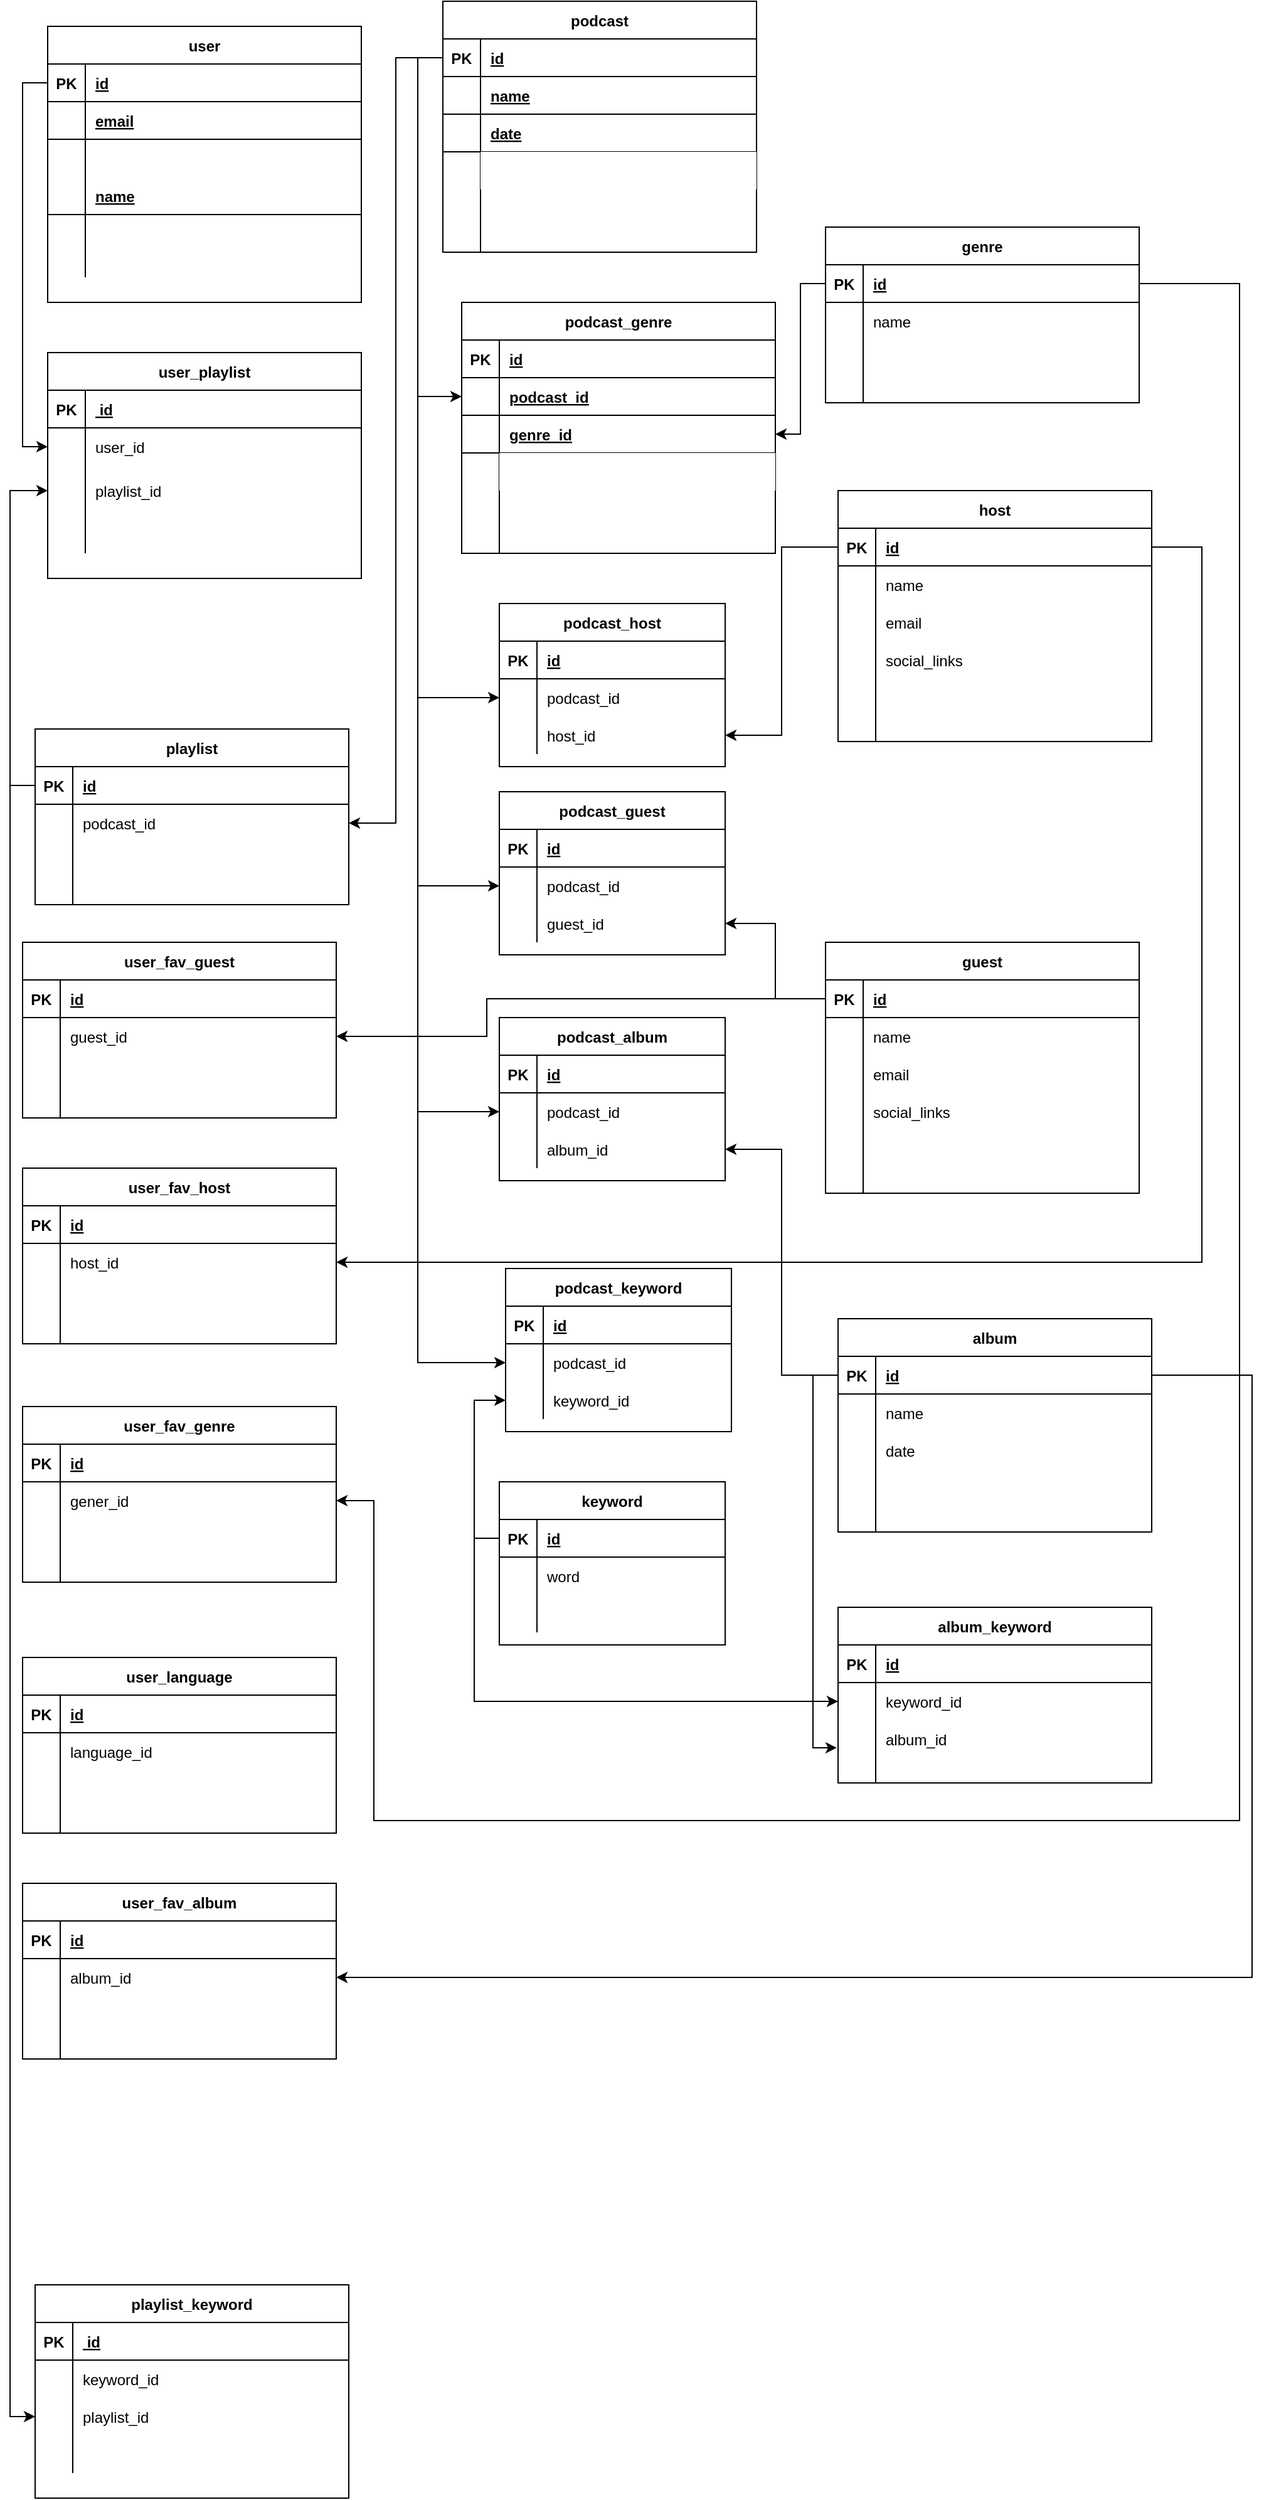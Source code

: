 <mxfile version="13.6.2" type="github">
  <diagram id="R2lEEEUBdFMjLlhIrx00" name="Page-1">
    <mxGraphModel dx="1120" dy="614" grid="1" gridSize="10" guides="1" tooltips="1" connect="1" arrows="1" fold="1" page="1" pageScale="1" pageWidth="850" pageHeight="1100" math="0" shadow="0" extFonts="Permanent Marker^https://fonts.googleapis.com/css?family=Permanent+Marker">
      <root>
        <mxCell id="0" />
        <mxCell id="1" parent="0" />
        <mxCell id="C-vyLk0tnHw3VtMMgP7b-23" value="user" style="shape=table;startSize=30;container=1;collapsible=1;childLayout=tableLayout;fixedRows=1;rowLines=0;fontStyle=1;align=center;resizeLast=1;" parent="1" vertex="1">
          <mxGeometry x="110" y="100" width="250" height="220" as="geometry" />
        </mxCell>
        <mxCell id="C-vyLk0tnHw3VtMMgP7b-24" value="" style="shape=partialRectangle;collapsible=0;dropTarget=0;pointerEvents=0;fillColor=none;points=[[0,0.5],[1,0.5]];portConstraint=eastwest;top=0;left=0;right=0;bottom=1;" parent="C-vyLk0tnHw3VtMMgP7b-23" vertex="1">
          <mxGeometry y="30" width="250" height="30" as="geometry" />
        </mxCell>
        <mxCell id="C-vyLk0tnHw3VtMMgP7b-25" value="PK" style="shape=partialRectangle;overflow=hidden;connectable=0;fillColor=none;top=0;left=0;bottom=0;right=0;fontStyle=1;" parent="C-vyLk0tnHw3VtMMgP7b-24" vertex="1">
          <mxGeometry width="30" height="30" as="geometry" />
        </mxCell>
        <mxCell id="C-vyLk0tnHw3VtMMgP7b-26" value="id" style="shape=partialRectangle;overflow=hidden;connectable=0;fillColor=none;top=0;left=0;bottom=0;right=0;align=left;spacingLeft=6;fontStyle=5;" parent="C-vyLk0tnHw3VtMMgP7b-24" vertex="1">
          <mxGeometry x="30" width="220" height="30" as="geometry" />
        </mxCell>
        <mxCell id="S200XJqEQrXHh1j5I4fp-168" value="" style="shape=partialRectangle;collapsible=0;dropTarget=0;pointerEvents=0;fillColor=none;points=[[0,0.5],[1,0.5]];portConstraint=eastwest;top=0;left=0;right=0;bottom=1;" vertex="1" parent="C-vyLk0tnHw3VtMMgP7b-23">
          <mxGeometry y="60" width="250" height="30" as="geometry" />
        </mxCell>
        <mxCell id="S200XJqEQrXHh1j5I4fp-169" value="" style="shape=partialRectangle;overflow=hidden;connectable=0;fillColor=none;top=0;left=0;bottom=0;right=0;fontStyle=1;" vertex="1" parent="S200XJqEQrXHh1j5I4fp-168">
          <mxGeometry width="30" height="30" as="geometry" />
        </mxCell>
        <mxCell id="S200XJqEQrXHh1j5I4fp-170" value="email" style="shape=partialRectangle;overflow=hidden;connectable=0;fillColor=none;top=0;left=0;bottom=0;right=0;align=left;spacingLeft=6;fontStyle=5;" vertex="1" parent="S200XJqEQrXHh1j5I4fp-168">
          <mxGeometry x="30" width="220" height="30" as="geometry" />
        </mxCell>
        <mxCell id="C-vyLk0tnHw3VtMMgP7b-27" value="" style="shape=partialRectangle;collapsible=0;dropTarget=0;pointerEvents=0;fillColor=none;points=[[0,0.5],[1,0.5]];portConstraint=eastwest;top=0;left=0;right=0;bottom=0;" parent="C-vyLk0tnHw3VtMMgP7b-23" vertex="1">
          <mxGeometry y="90" width="250" height="30" as="geometry" />
        </mxCell>
        <mxCell id="C-vyLk0tnHw3VtMMgP7b-28" value="" style="shape=partialRectangle;overflow=hidden;connectable=0;fillColor=none;top=0;left=0;bottom=0;right=0;" parent="C-vyLk0tnHw3VtMMgP7b-27" vertex="1">
          <mxGeometry width="30" height="30" as="geometry" />
        </mxCell>
        <mxCell id="C-vyLk0tnHw3VtMMgP7b-29" value="" style="shape=partialRectangle;overflow=hidden;connectable=0;fillColor=none;top=0;left=0;bottom=0;right=0;align=left;spacingLeft=6;" parent="C-vyLk0tnHw3VtMMgP7b-27" vertex="1">
          <mxGeometry x="30" width="220" height="30" as="geometry" />
        </mxCell>
        <mxCell id="S200XJqEQrXHh1j5I4fp-171" value="" style="shape=partialRectangle;collapsible=0;dropTarget=0;pointerEvents=0;fillColor=none;points=[[0,0.5],[1,0.5]];portConstraint=eastwest;top=0;left=0;right=0;bottom=1;" vertex="1" parent="C-vyLk0tnHw3VtMMgP7b-23">
          <mxGeometry y="120" width="250" height="30" as="geometry" />
        </mxCell>
        <mxCell id="S200XJqEQrXHh1j5I4fp-172" value="" style="shape=partialRectangle;overflow=hidden;connectable=0;fillColor=none;top=0;left=0;bottom=0;right=0;fontStyle=1;" vertex="1" parent="S200XJqEQrXHh1j5I4fp-171">
          <mxGeometry width="30" height="30" as="geometry" />
        </mxCell>
        <mxCell id="S200XJqEQrXHh1j5I4fp-173" value="name" style="shape=partialRectangle;overflow=hidden;connectable=0;fillColor=none;top=0;left=0;bottom=0;right=0;align=left;spacingLeft=6;fontStyle=5;" vertex="1" parent="S200XJqEQrXHh1j5I4fp-171">
          <mxGeometry x="30" width="220" height="30" as="geometry" />
        </mxCell>
        <mxCell id="S200XJqEQrXHh1j5I4fp-96" value="" style="shape=partialRectangle;collapsible=0;dropTarget=0;pointerEvents=0;fillColor=none;points=[[0,0.5],[1,0.5]];portConstraint=eastwest;top=0;left=0;right=0;bottom=0;" vertex="1" parent="C-vyLk0tnHw3VtMMgP7b-23">
          <mxGeometry y="150" width="250" height="30" as="geometry" />
        </mxCell>
        <mxCell id="S200XJqEQrXHh1j5I4fp-97" value="" style="shape=partialRectangle;overflow=hidden;connectable=0;fillColor=none;top=0;left=0;bottom=0;right=0;" vertex="1" parent="S200XJqEQrXHh1j5I4fp-96">
          <mxGeometry width="30" height="30" as="geometry" />
        </mxCell>
        <mxCell id="S200XJqEQrXHh1j5I4fp-98" value="" style="shape=partialRectangle;overflow=hidden;connectable=0;fillColor=none;top=0;left=0;bottom=0;right=0;align=left;spacingLeft=6;" vertex="1" parent="S200XJqEQrXHh1j5I4fp-96">
          <mxGeometry x="30" width="220" height="30" as="geometry" />
        </mxCell>
        <mxCell id="S200XJqEQrXHh1j5I4fp-99" value="" style="shape=partialRectangle;collapsible=0;dropTarget=0;pointerEvents=0;fillColor=none;points=[[0,0.5],[1,0.5]];portConstraint=eastwest;top=0;left=0;right=0;bottom=0;" vertex="1" parent="C-vyLk0tnHw3VtMMgP7b-23">
          <mxGeometry y="180" width="250" height="20" as="geometry" />
        </mxCell>
        <mxCell id="S200XJqEQrXHh1j5I4fp-100" value="" style="shape=partialRectangle;overflow=hidden;connectable=0;fillColor=none;top=0;left=0;bottom=0;right=0;" vertex="1" parent="S200XJqEQrXHh1j5I4fp-99">
          <mxGeometry width="30" height="20" as="geometry" />
        </mxCell>
        <mxCell id="S200XJqEQrXHh1j5I4fp-101" value="" style="shape=partialRectangle;overflow=hidden;connectable=0;fillColor=none;top=0;left=0;bottom=0;right=0;align=left;spacingLeft=6;" vertex="1" parent="S200XJqEQrXHh1j5I4fp-99">
          <mxGeometry x="30" width="220" height="20" as="geometry" />
        </mxCell>
        <mxCell id="S200XJqEQrXHh1j5I4fp-159" style="edgeStyle=orthogonalEdgeStyle;rounded=0;orthogonalLoop=1;jettySize=auto;html=1;exitX=0;exitY=0.5;exitDx=0;exitDy=0;entryX=0;entryY=0.5;entryDx=0;entryDy=0;" edge="1" parent="1" source="C-vyLk0tnHw3VtMMgP7b-24" target="S200XJqEQrXHh1j5I4fp-106">
          <mxGeometry relative="1" as="geometry" />
        </mxCell>
        <mxCell id="S200XJqEQrXHh1j5I4fp-160" style="edgeStyle=orthogonalEdgeStyle;rounded=0;orthogonalLoop=1;jettySize=auto;html=1;exitX=0;exitY=0.5;exitDx=0;exitDy=0;entryX=1;entryY=0.5;entryDx=0;entryDy=0;" edge="1" parent="1" source="S200XJqEQrXHh1j5I4fp-129" target="S200XJqEQrXHh1j5I4fp-119">
          <mxGeometry relative="1" as="geometry" />
        </mxCell>
        <mxCell id="S200XJqEQrXHh1j5I4fp-161" style="edgeStyle=orthogonalEdgeStyle;rounded=0;orthogonalLoop=1;jettySize=auto;html=1;exitX=0;exitY=0.5;exitDx=0;exitDy=0;entryX=0;entryY=0.5;entryDx=0;entryDy=0;" edge="1" parent="1" source="S200XJqEQrXHh1j5I4fp-116" target="S200XJqEQrXHh1j5I4fp-109">
          <mxGeometry relative="1" as="geometry" />
        </mxCell>
        <mxCell id="S200XJqEQrXHh1j5I4fp-102" value="user_playlist" style="shape=table;startSize=30;container=1;collapsible=1;childLayout=tableLayout;fixedRows=1;rowLines=0;fontStyle=1;align=center;resizeLast=1;" vertex="1" parent="1">
          <mxGeometry x="110" y="360" width="250" height="180" as="geometry" />
        </mxCell>
        <mxCell id="S200XJqEQrXHh1j5I4fp-103" value="" style="shape=partialRectangle;collapsible=0;dropTarget=0;pointerEvents=0;fillColor=none;points=[[0,0.5],[1,0.5]];portConstraint=eastwest;top=0;left=0;right=0;bottom=1;" vertex="1" parent="S200XJqEQrXHh1j5I4fp-102">
          <mxGeometry y="30" width="250" height="30" as="geometry" />
        </mxCell>
        <mxCell id="S200XJqEQrXHh1j5I4fp-104" value="PK" style="shape=partialRectangle;overflow=hidden;connectable=0;fillColor=none;top=0;left=0;bottom=0;right=0;fontStyle=1;" vertex="1" parent="S200XJqEQrXHh1j5I4fp-103">
          <mxGeometry width="30" height="30" as="geometry" />
        </mxCell>
        <mxCell id="S200XJqEQrXHh1j5I4fp-105" value=" id" style="shape=partialRectangle;overflow=hidden;connectable=0;fillColor=none;top=0;left=0;bottom=0;right=0;align=left;spacingLeft=6;fontStyle=5;" vertex="1" parent="S200XJqEQrXHh1j5I4fp-103">
          <mxGeometry x="30" width="220" height="30" as="geometry" />
        </mxCell>
        <mxCell id="S200XJqEQrXHh1j5I4fp-106" value="" style="shape=partialRectangle;collapsible=0;dropTarget=0;pointerEvents=0;fillColor=none;points=[[0,0.5],[1,0.5]];portConstraint=eastwest;top=0;left=0;right=0;bottom=0;" vertex="1" parent="S200XJqEQrXHh1j5I4fp-102">
          <mxGeometry y="60" width="250" height="30" as="geometry" />
        </mxCell>
        <mxCell id="S200XJqEQrXHh1j5I4fp-107" value="" style="shape=partialRectangle;overflow=hidden;connectable=0;fillColor=none;top=0;left=0;bottom=0;right=0;" vertex="1" parent="S200XJqEQrXHh1j5I4fp-106">
          <mxGeometry width="30" height="30" as="geometry" />
        </mxCell>
        <mxCell id="S200XJqEQrXHh1j5I4fp-108" value="user_id" style="shape=partialRectangle;overflow=hidden;connectable=0;fillColor=none;top=0;left=0;bottom=0;right=0;align=left;spacingLeft=6;" vertex="1" parent="S200XJqEQrXHh1j5I4fp-106">
          <mxGeometry x="30" width="220" height="30" as="geometry" />
        </mxCell>
        <mxCell id="S200XJqEQrXHh1j5I4fp-109" value="" style="shape=partialRectangle;collapsible=0;dropTarget=0;pointerEvents=0;fillColor=none;points=[[0,0.5],[1,0.5]];portConstraint=eastwest;top=0;left=0;right=0;bottom=0;" vertex="1" parent="S200XJqEQrXHh1j5I4fp-102">
          <mxGeometry y="90" width="250" height="40" as="geometry" />
        </mxCell>
        <mxCell id="S200XJqEQrXHh1j5I4fp-110" value="" style="shape=partialRectangle;overflow=hidden;connectable=0;fillColor=none;top=0;left=0;bottom=0;right=0;" vertex="1" parent="S200XJqEQrXHh1j5I4fp-109">
          <mxGeometry width="30" height="40" as="geometry" />
        </mxCell>
        <mxCell id="S200XJqEQrXHh1j5I4fp-111" value="playlist_id" style="shape=partialRectangle;overflow=hidden;connectable=0;fillColor=none;top=0;left=0;bottom=0;right=0;align=left;spacingLeft=6;" vertex="1" parent="S200XJqEQrXHh1j5I4fp-109">
          <mxGeometry x="30" width="220" height="40" as="geometry" />
        </mxCell>
        <mxCell id="S200XJqEQrXHh1j5I4fp-112" value="" style="shape=partialRectangle;collapsible=0;dropTarget=0;pointerEvents=0;fillColor=none;points=[[0,0.5],[1,0.5]];portConstraint=eastwest;top=0;left=0;right=0;bottom=0;" vertex="1" parent="S200XJqEQrXHh1j5I4fp-102">
          <mxGeometry y="130" width="250" height="30" as="geometry" />
        </mxCell>
        <mxCell id="S200XJqEQrXHh1j5I4fp-113" value="" style="shape=partialRectangle;overflow=hidden;connectable=0;fillColor=none;top=0;left=0;bottom=0;right=0;" vertex="1" parent="S200XJqEQrXHh1j5I4fp-112">
          <mxGeometry width="30" height="30" as="geometry" />
        </mxCell>
        <mxCell id="S200XJqEQrXHh1j5I4fp-114" value="" style="shape=partialRectangle;overflow=hidden;connectable=0;fillColor=none;top=0;left=0;bottom=0;right=0;align=left;spacingLeft=6;" vertex="1" parent="S200XJqEQrXHh1j5I4fp-112">
          <mxGeometry x="30" width="220" height="30" as="geometry" />
        </mxCell>
        <mxCell id="S200XJqEQrXHh1j5I4fp-128" value="podcast" style="shape=table;startSize=30;container=1;collapsible=1;childLayout=tableLayout;fixedRows=1;rowLines=0;fontStyle=1;align=center;resizeLast=1;" vertex="1" parent="1">
          <mxGeometry x="425" y="80" width="250" height="200" as="geometry" />
        </mxCell>
        <mxCell id="S200XJqEQrXHh1j5I4fp-129" value="" style="shape=partialRectangle;collapsible=0;dropTarget=0;pointerEvents=0;fillColor=none;points=[[0,0.5],[1,0.5]];portConstraint=eastwest;top=0;left=0;right=0;bottom=1;" vertex="1" parent="S200XJqEQrXHh1j5I4fp-128">
          <mxGeometry y="30" width="250" height="30" as="geometry" />
        </mxCell>
        <mxCell id="S200XJqEQrXHh1j5I4fp-130" value="PK" style="shape=partialRectangle;overflow=hidden;connectable=0;fillColor=none;top=0;left=0;bottom=0;right=0;fontStyle=1;" vertex="1" parent="S200XJqEQrXHh1j5I4fp-129">
          <mxGeometry width="30" height="30" as="geometry" />
        </mxCell>
        <mxCell id="S200XJqEQrXHh1j5I4fp-131" value="id" style="shape=partialRectangle;overflow=hidden;connectable=0;fillColor=none;top=0;left=0;bottom=0;right=0;align=left;spacingLeft=6;fontStyle=5;" vertex="1" parent="S200XJqEQrXHh1j5I4fp-129">
          <mxGeometry x="30" width="220" height="30" as="geometry" />
        </mxCell>
        <mxCell id="S200XJqEQrXHh1j5I4fp-174" value="" style="shape=partialRectangle;collapsible=0;dropTarget=0;pointerEvents=0;fillColor=none;points=[[0,0.5],[1,0.5]];portConstraint=eastwest;top=0;left=0;right=0;bottom=1;" vertex="1" parent="S200XJqEQrXHh1j5I4fp-128">
          <mxGeometry y="60" width="250" height="30" as="geometry" />
        </mxCell>
        <mxCell id="S200XJqEQrXHh1j5I4fp-175" value="" style="shape=partialRectangle;overflow=hidden;connectable=0;fillColor=none;top=0;left=0;bottom=0;right=0;fontStyle=1;" vertex="1" parent="S200XJqEQrXHh1j5I4fp-174">
          <mxGeometry width="30" height="30" as="geometry" />
        </mxCell>
        <mxCell id="S200XJqEQrXHh1j5I4fp-176" value="name" style="shape=partialRectangle;overflow=hidden;connectable=0;fillColor=none;top=0;left=0;bottom=0;right=0;align=left;spacingLeft=6;fontStyle=5;" vertex="1" parent="S200XJqEQrXHh1j5I4fp-174">
          <mxGeometry x="30" width="220" height="30" as="geometry" />
        </mxCell>
        <mxCell id="S200XJqEQrXHh1j5I4fp-193" value="" style="shape=partialRectangle;collapsible=0;dropTarget=0;pointerEvents=0;fillColor=none;points=[[0,0.5],[1,0.5]];portConstraint=eastwest;top=0;left=0;right=0;bottom=1;" vertex="1" parent="S200XJqEQrXHh1j5I4fp-128">
          <mxGeometry y="90" width="250" height="30" as="geometry" />
        </mxCell>
        <mxCell id="S200XJqEQrXHh1j5I4fp-194" value="" style="shape=partialRectangle;overflow=hidden;connectable=0;fillColor=none;top=0;left=0;bottom=0;right=0;fontStyle=1;" vertex="1" parent="S200XJqEQrXHh1j5I4fp-193">
          <mxGeometry width="30" height="30" as="geometry" />
        </mxCell>
        <mxCell id="S200XJqEQrXHh1j5I4fp-195" value="date" style="shape=partialRectangle;overflow=hidden;connectable=0;fillColor=none;top=0;left=0;bottom=0;right=0;align=left;spacingLeft=6;fontStyle=5;" vertex="1" parent="S200XJqEQrXHh1j5I4fp-193">
          <mxGeometry x="30" width="220" height="30" as="geometry" />
        </mxCell>
        <mxCell id="S200XJqEQrXHh1j5I4fp-132" value="" style="shape=partialRectangle;collapsible=0;dropTarget=0;pointerEvents=0;fillColor=none;points=[[0,0.5],[1,0.5]];portConstraint=eastwest;top=0;left=0;right=0;bottom=0;" vertex="1" parent="S200XJqEQrXHh1j5I4fp-128">
          <mxGeometry y="120" width="250" height="30" as="geometry" />
        </mxCell>
        <mxCell id="S200XJqEQrXHh1j5I4fp-133" value="" style="shape=partialRectangle;overflow=hidden;connectable=0;fillColor=none;top=0;left=0;bottom=0;right=0;" vertex="1" parent="S200XJqEQrXHh1j5I4fp-132">
          <mxGeometry width="30" height="30" as="geometry" />
        </mxCell>
        <mxCell id="S200XJqEQrXHh1j5I4fp-134" value="" style="shape=partialRectangle;overflow=hidden;connectable=0;top=0;left=0;bottom=0;right=0;align=left;spacingLeft=6;" vertex="1" parent="S200XJqEQrXHh1j5I4fp-132">
          <mxGeometry x="30" width="220" height="30" as="geometry" />
        </mxCell>
        <mxCell id="S200XJqEQrXHh1j5I4fp-135" value="" style="shape=partialRectangle;collapsible=0;dropTarget=0;pointerEvents=0;fillColor=none;points=[[0,0.5],[1,0.5]];portConstraint=eastwest;top=0;left=0;right=0;bottom=0;" vertex="1" parent="S200XJqEQrXHh1j5I4fp-128">
          <mxGeometry y="150" width="250" height="30" as="geometry" />
        </mxCell>
        <mxCell id="S200XJqEQrXHh1j5I4fp-136" value="" style="shape=partialRectangle;overflow=hidden;connectable=0;fillColor=none;top=0;left=0;bottom=0;right=0;" vertex="1" parent="S200XJqEQrXHh1j5I4fp-135">
          <mxGeometry width="30" height="30" as="geometry" />
        </mxCell>
        <mxCell id="S200XJqEQrXHh1j5I4fp-137" value="" style="shape=partialRectangle;overflow=hidden;connectable=0;fillColor=none;top=0;left=0;bottom=0;right=0;align=left;spacingLeft=6;" vertex="1" parent="S200XJqEQrXHh1j5I4fp-135">
          <mxGeometry x="30" width="220" height="30" as="geometry" />
        </mxCell>
        <mxCell id="S200XJqEQrXHh1j5I4fp-138" value="" style="shape=partialRectangle;collapsible=0;dropTarget=0;pointerEvents=0;fillColor=none;points=[[0,0.5],[1,0.5]];portConstraint=eastwest;top=0;left=0;right=0;bottom=0;" vertex="1" parent="S200XJqEQrXHh1j5I4fp-128">
          <mxGeometry y="180" width="250" height="20" as="geometry" />
        </mxCell>
        <mxCell id="S200XJqEQrXHh1j5I4fp-139" value="" style="shape=partialRectangle;overflow=hidden;connectable=0;fillColor=none;top=0;left=0;bottom=0;right=0;" vertex="1" parent="S200XJqEQrXHh1j5I4fp-138">
          <mxGeometry width="30" height="20" as="geometry" />
        </mxCell>
        <mxCell id="S200XJqEQrXHh1j5I4fp-140" value="" style="shape=partialRectangle;overflow=hidden;connectable=0;fillColor=none;top=0;left=0;bottom=0;right=0;align=left;spacingLeft=6;" vertex="1" parent="S200XJqEQrXHh1j5I4fp-138">
          <mxGeometry x="30" width="220" height="20" as="geometry" />
        </mxCell>
        <mxCell id="S200XJqEQrXHh1j5I4fp-196" style="edgeStyle=orthogonalEdgeStyle;rounded=0;orthogonalLoop=1;jettySize=auto;html=1;exitX=0;exitY=0.5;exitDx=0;exitDy=0;entryX=0;entryY=0.5;entryDx=0;entryDy=0;" edge="1" parent="1" source="S200XJqEQrXHh1j5I4fp-116" target="S200XJqEQrXHh1j5I4fp-151">
          <mxGeometry relative="1" as="geometry" />
        </mxCell>
        <mxCell id="S200XJqEQrXHh1j5I4fp-197" value="podcast_genre" style="shape=table;startSize=30;container=1;collapsible=1;childLayout=tableLayout;fixedRows=1;rowLines=0;fontStyle=1;align=center;resizeLast=1;" vertex="1" parent="1">
          <mxGeometry x="440" y="320" width="250" height="200" as="geometry" />
        </mxCell>
        <mxCell id="S200XJqEQrXHh1j5I4fp-198" value="" style="shape=partialRectangle;collapsible=0;dropTarget=0;pointerEvents=0;fillColor=none;points=[[0,0.5],[1,0.5]];portConstraint=eastwest;top=0;left=0;right=0;bottom=1;" vertex="1" parent="S200XJqEQrXHh1j5I4fp-197">
          <mxGeometry y="30" width="250" height="30" as="geometry" />
        </mxCell>
        <mxCell id="S200XJqEQrXHh1j5I4fp-199" value="PK" style="shape=partialRectangle;overflow=hidden;connectable=0;fillColor=none;top=0;left=0;bottom=0;right=0;fontStyle=1;" vertex="1" parent="S200XJqEQrXHh1j5I4fp-198">
          <mxGeometry width="30" height="30" as="geometry" />
        </mxCell>
        <mxCell id="S200XJqEQrXHh1j5I4fp-200" value="id" style="shape=partialRectangle;overflow=hidden;connectable=0;fillColor=none;top=0;left=0;bottom=0;right=0;align=left;spacingLeft=6;fontStyle=5;" vertex="1" parent="S200XJqEQrXHh1j5I4fp-198">
          <mxGeometry x="30" width="220" height="30" as="geometry" />
        </mxCell>
        <mxCell id="S200XJqEQrXHh1j5I4fp-201" value="" style="shape=partialRectangle;collapsible=0;dropTarget=0;pointerEvents=0;fillColor=none;points=[[0,0.5],[1,0.5]];portConstraint=eastwest;top=0;left=0;right=0;bottom=1;" vertex="1" parent="S200XJqEQrXHh1j5I4fp-197">
          <mxGeometry y="60" width="250" height="30" as="geometry" />
        </mxCell>
        <mxCell id="S200XJqEQrXHh1j5I4fp-202" value="" style="shape=partialRectangle;overflow=hidden;connectable=0;fillColor=none;top=0;left=0;bottom=0;right=0;fontStyle=1;" vertex="1" parent="S200XJqEQrXHh1j5I4fp-201">
          <mxGeometry width="30" height="30" as="geometry" />
        </mxCell>
        <mxCell id="S200XJqEQrXHh1j5I4fp-203" value="podcast_id" style="shape=partialRectangle;overflow=hidden;connectable=0;fillColor=none;top=0;left=0;bottom=0;right=0;align=left;spacingLeft=6;fontStyle=5;" vertex="1" parent="S200XJqEQrXHh1j5I4fp-201">
          <mxGeometry x="30" width="220" height="30" as="geometry" />
        </mxCell>
        <mxCell id="S200XJqEQrXHh1j5I4fp-204" value="" style="shape=partialRectangle;collapsible=0;dropTarget=0;pointerEvents=0;fillColor=none;points=[[0,0.5],[1,0.5]];portConstraint=eastwest;top=0;left=0;right=0;bottom=1;" vertex="1" parent="S200XJqEQrXHh1j5I4fp-197">
          <mxGeometry y="90" width="250" height="30" as="geometry" />
        </mxCell>
        <mxCell id="S200XJqEQrXHh1j5I4fp-205" value="" style="shape=partialRectangle;overflow=hidden;connectable=0;fillColor=none;top=0;left=0;bottom=0;right=0;fontStyle=1;" vertex="1" parent="S200XJqEQrXHh1j5I4fp-204">
          <mxGeometry width="30" height="30" as="geometry" />
        </mxCell>
        <mxCell id="S200XJqEQrXHh1j5I4fp-206" value="genre_id" style="shape=partialRectangle;overflow=hidden;connectable=0;fillColor=none;top=0;left=0;bottom=0;right=0;align=left;spacingLeft=6;fontStyle=5;" vertex="1" parent="S200XJqEQrXHh1j5I4fp-204">
          <mxGeometry x="30" width="220" height="30" as="geometry" />
        </mxCell>
        <mxCell id="S200XJqEQrXHh1j5I4fp-207" value="" style="shape=partialRectangle;collapsible=0;dropTarget=0;pointerEvents=0;fillColor=none;points=[[0,0.5],[1,0.5]];portConstraint=eastwest;top=0;left=0;right=0;bottom=0;" vertex="1" parent="S200XJqEQrXHh1j5I4fp-197">
          <mxGeometry y="120" width="250" height="30" as="geometry" />
        </mxCell>
        <mxCell id="S200XJqEQrXHh1j5I4fp-208" value="" style="shape=partialRectangle;overflow=hidden;connectable=0;fillColor=none;top=0;left=0;bottom=0;right=0;" vertex="1" parent="S200XJqEQrXHh1j5I4fp-207">
          <mxGeometry width="30" height="30" as="geometry" />
        </mxCell>
        <mxCell id="S200XJqEQrXHh1j5I4fp-209" value="" style="shape=partialRectangle;overflow=hidden;connectable=0;top=0;left=0;bottom=0;right=0;align=left;spacingLeft=6;" vertex="1" parent="S200XJqEQrXHh1j5I4fp-207">
          <mxGeometry x="30" width="220" height="30" as="geometry" />
        </mxCell>
        <mxCell id="S200XJqEQrXHh1j5I4fp-210" value="" style="shape=partialRectangle;collapsible=0;dropTarget=0;pointerEvents=0;fillColor=none;points=[[0,0.5],[1,0.5]];portConstraint=eastwest;top=0;left=0;right=0;bottom=0;" vertex="1" parent="S200XJqEQrXHh1j5I4fp-197">
          <mxGeometry y="150" width="250" height="30" as="geometry" />
        </mxCell>
        <mxCell id="S200XJqEQrXHh1j5I4fp-211" value="" style="shape=partialRectangle;overflow=hidden;connectable=0;fillColor=none;top=0;left=0;bottom=0;right=0;" vertex="1" parent="S200XJqEQrXHh1j5I4fp-210">
          <mxGeometry width="30" height="30" as="geometry" />
        </mxCell>
        <mxCell id="S200XJqEQrXHh1j5I4fp-212" value="" style="shape=partialRectangle;overflow=hidden;connectable=0;fillColor=none;top=0;left=0;bottom=0;right=0;align=left;spacingLeft=6;" vertex="1" parent="S200XJqEQrXHh1j5I4fp-210">
          <mxGeometry x="30" width="220" height="30" as="geometry" />
        </mxCell>
        <mxCell id="S200XJqEQrXHh1j5I4fp-213" value="" style="shape=partialRectangle;collapsible=0;dropTarget=0;pointerEvents=0;fillColor=none;points=[[0,0.5],[1,0.5]];portConstraint=eastwest;top=0;left=0;right=0;bottom=0;" vertex="1" parent="S200XJqEQrXHh1j5I4fp-197">
          <mxGeometry y="180" width="250" height="20" as="geometry" />
        </mxCell>
        <mxCell id="S200XJqEQrXHh1j5I4fp-214" value="" style="shape=partialRectangle;overflow=hidden;connectable=0;fillColor=none;top=0;left=0;bottom=0;right=0;" vertex="1" parent="S200XJqEQrXHh1j5I4fp-213">
          <mxGeometry width="30" height="20" as="geometry" />
        </mxCell>
        <mxCell id="S200XJqEQrXHh1j5I4fp-215" value="" style="shape=partialRectangle;overflow=hidden;connectable=0;fillColor=none;top=0;left=0;bottom=0;right=0;align=left;spacingLeft=6;" vertex="1" parent="S200XJqEQrXHh1j5I4fp-213">
          <mxGeometry x="30" width="220" height="20" as="geometry" />
        </mxCell>
        <mxCell id="S200XJqEQrXHh1j5I4fp-216" style="edgeStyle=orthogonalEdgeStyle;rounded=0;orthogonalLoop=1;jettySize=auto;html=1;exitX=0;exitY=0.5;exitDx=0;exitDy=0;entryX=0;entryY=0.5;entryDx=0;entryDy=0;" edge="1" parent="1" source="S200XJqEQrXHh1j5I4fp-129" target="S200XJqEQrXHh1j5I4fp-201">
          <mxGeometry relative="1" as="geometry" />
        </mxCell>
        <mxCell id="S200XJqEQrXHh1j5I4fp-250" style="edgeStyle=orthogonalEdgeStyle;rounded=0;orthogonalLoop=1;jettySize=auto;html=1;exitX=0;exitY=0.5;exitDx=0;exitDy=0;entryX=0;entryY=0.5;entryDx=0;entryDy=0;" edge="1" parent="1" source="S200XJqEQrXHh1j5I4fp-129" target="S200XJqEQrXHh1j5I4fp-221">
          <mxGeometry relative="1" as="geometry" />
        </mxCell>
        <mxCell id="S200XJqEQrXHh1j5I4fp-251" style="edgeStyle=orthogonalEdgeStyle;rounded=0;orthogonalLoop=1;jettySize=auto;html=1;exitX=0;exitY=0.5;exitDx=0;exitDy=0;entryX=0;entryY=0.5;entryDx=0;entryDy=0;" edge="1" parent="1" source="S200XJqEQrXHh1j5I4fp-129" target="S200XJqEQrXHh1j5I4fp-244">
          <mxGeometry relative="1" as="geometry" />
        </mxCell>
        <mxCell id="S200XJqEQrXHh1j5I4fp-252" style="edgeStyle=orthogonalEdgeStyle;rounded=0;orthogonalLoop=1;jettySize=auto;html=1;exitX=0;exitY=0.5;exitDx=0;exitDy=0;entryX=0;entryY=0.5;entryDx=0;entryDy=0;" edge="1" parent="1" source="S200XJqEQrXHh1j5I4fp-129" target="S200XJqEQrXHh1j5I4fp-234">
          <mxGeometry relative="1" as="geometry" />
        </mxCell>
        <mxCell id="S200XJqEQrXHh1j5I4fp-253" value="genre" style="shape=table;startSize=30;container=1;collapsible=1;childLayout=tableLayout;fixedRows=1;rowLines=0;fontStyle=1;align=center;resizeLast=1;" vertex="1" parent="1">
          <mxGeometry x="730" y="260" width="250" height="140" as="geometry" />
        </mxCell>
        <mxCell id="S200XJqEQrXHh1j5I4fp-254" value="" style="shape=partialRectangle;collapsible=0;dropTarget=0;pointerEvents=0;fillColor=none;points=[[0,0.5],[1,0.5]];portConstraint=eastwest;top=0;left=0;right=0;bottom=1;" vertex="1" parent="S200XJqEQrXHh1j5I4fp-253">
          <mxGeometry y="30" width="250" height="30" as="geometry" />
        </mxCell>
        <mxCell id="S200XJqEQrXHh1j5I4fp-255" value="PK" style="shape=partialRectangle;overflow=hidden;connectable=0;fillColor=none;top=0;left=0;bottom=0;right=0;fontStyle=1;" vertex="1" parent="S200XJqEQrXHh1j5I4fp-254">
          <mxGeometry width="30" height="30" as="geometry" />
        </mxCell>
        <mxCell id="S200XJqEQrXHh1j5I4fp-256" value="id" style="shape=partialRectangle;overflow=hidden;connectable=0;fillColor=none;top=0;left=0;bottom=0;right=0;align=left;spacingLeft=6;fontStyle=5;" vertex="1" parent="S200XJqEQrXHh1j5I4fp-254">
          <mxGeometry x="30" width="220" height="30" as="geometry" />
        </mxCell>
        <mxCell id="S200XJqEQrXHh1j5I4fp-257" value="" style="shape=partialRectangle;collapsible=0;dropTarget=0;pointerEvents=0;fillColor=none;points=[[0,0.5],[1,0.5]];portConstraint=eastwest;top=0;left=0;right=0;bottom=0;" vertex="1" parent="S200XJqEQrXHh1j5I4fp-253">
          <mxGeometry y="60" width="250" height="30" as="geometry" />
        </mxCell>
        <mxCell id="S200XJqEQrXHh1j5I4fp-258" value="" style="shape=partialRectangle;overflow=hidden;connectable=0;fillColor=none;top=0;left=0;bottom=0;right=0;" vertex="1" parent="S200XJqEQrXHh1j5I4fp-257">
          <mxGeometry width="30" height="30" as="geometry" />
        </mxCell>
        <mxCell id="S200XJqEQrXHh1j5I4fp-259" value="name" style="shape=partialRectangle;overflow=hidden;connectable=0;fillColor=none;top=0;left=0;bottom=0;right=0;align=left;spacingLeft=6;" vertex="1" parent="S200XJqEQrXHh1j5I4fp-257">
          <mxGeometry x="30" width="220" height="30" as="geometry" />
        </mxCell>
        <mxCell id="S200XJqEQrXHh1j5I4fp-260" value="" style="shape=partialRectangle;collapsible=0;dropTarget=0;pointerEvents=0;fillColor=none;points=[[0,0.5],[1,0.5]];portConstraint=eastwest;top=0;left=0;right=0;bottom=0;" vertex="1" parent="S200XJqEQrXHh1j5I4fp-253">
          <mxGeometry y="90" width="250" height="30" as="geometry" />
        </mxCell>
        <mxCell id="S200XJqEQrXHh1j5I4fp-261" value="" style="shape=partialRectangle;overflow=hidden;connectable=0;fillColor=none;top=0;left=0;bottom=0;right=0;" vertex="1" parent="S200XJqEQrXHh1j5I4fp-260">
          <mxGeometry width="30" height="30" as="geometry" />
        </mxCell>
        <mxCell id="S200XJqEQrXHh1j5I4fp-262" value="" style="shape=partialRectangle;overflow=hidden;connectable=0;fillColor=none;top=0;left=0;bottom=0;right=0;align=left;spacingLeft=6;" vertex="1" parent="S200XJqEQrXHh1j5I4fp-260">
          <mxGeometry x="30" width="220" height="30" as="geometry" />
        </mxCell>
        <mxCell id="S200XJqEQrXHh1j5I4fp-263" value="" style="shape=partialRectangle;collapsible=0;dropTarget=0;pointerEvents=0;fillColor=none;points=[[0,0.5],[1,0.5]];portConstraint=eastwest;top=0;left=0;right=0;bottom=0;" vertex="1" parent="S200XJqEQrXHh1j5I4fp-253">
          <mxGeometry y="120" width="250" height="20" as="geometry" />
        </mxCell>
        <mxCell id="S200XJqEQrXHh1j5I4fp-264" value="" style="shape=partialRectangle;overflow=hidden;connectable=0;fillColor=none;top=0;left=0;bottom=0;right=0;" vertex="1" parent="S200XJqEQrXHh1j5I4fp-263">
          <mxGeometry width="30" height="20" as="geometry" />
        </mxCell>
        <mxCell id="S200XJqEQrXHh1j5I4fp-265" value="" style="shape=partialRectangle;overflow=hidden;connectable=0;fillColor=none;top=0;left=0;bottom=0;right=0;align=left;spacingLeft=6;" vertex="1" parent="S200XJqEQrXHh1j5I4fp-263">
          <mxGeometry x="30" width="220" height="20" as="geometry" />
        </mxCell>
        <mxCell id="S200XJqEQrXHh1j5I4fp-314" style="edgeStyle=orthogonalEdgeStyle;rounded=0;orthogonalLoop=1;jettySize=auto;html=1;exitX=0;exitY=0.5;exitDx=0;exitDy=0;" edge="1" parent="1" source="S200XJqEQrXHh1j5I4fp-254" target="S200XJqEQrXHh1j5I4fp-204">
          <mxGeometry relative="1" as="geometry" />
        </mxCell>
        <mxCell id="S200XJqEQrXHh1j5I4fp-315" style="edgeStyle=orthogonalEdgeStyle;rounded=0;orthogonalLoop=1;jettySize=auto;html=1;exitX=0;exitY=0.5;exitDx=0;exitDy=0;" edge="1" parent="1" source="S200XJqEQrXHh1j5I4fp-267" target="S200XJqEQrXHh1j5I4fp-224">
          <mxGeometry relative="1" as="geometry" />
        </mxCell>
        <mxCell id="S200XJqEQrXHh1j5I4fp-316" style="edgeStyle=orthogonalEdgeStyle;rounded=0;orthogonalLoop=1;jettySize=auto;html=1;exitX=0;exitY=0.5;exitDx=0;exitDy=0;" edge="1" parent="1" source="S200XJqEQrXHh1j5I4fp-280" target="S200XJqEQrXHh1j5I4fp-247">
          <mxGeometry relative="1" as="geometry" />
        </mxCell>
        <mxCell id="S200XJqEQrXHh1j5I4fp-317" style="edgeStyle=orthogonalEdgeStyle;rounded=0;orthogonalLoop=1;jettySize=auto;html=1;exitX=0;exitY=0.5;exitDx=0;exitDy=0;entryX=-0.004;entryY=0.733;entryDx=0;entryDy=0;entryPerimeter=0;" edge="1" parent="1" source="S200XJqEQrXHh1j5I4fp-280" target="S200XJqEQrXHh1j5I4fp-299">
          <mxGeometry relative="1" as="geometry" />
        </mxCell>
        <mxCell id="S200XJqEQrXHh1j5I4fp-328" style="edgeStyle=orthogonalEdgeStyle;rounded=0;orthogonalLoop=1;jettySize=auto;html=1;exitX=0;exitY=0.5;exitDx=0;exitDy=0;entryX=0;entryY=0.5;entryDx=0;entryDy=0;" edge="1" parent="1" source="S200XJqEQrXHh1j5I4fp-319" target="S200XJqEQrXHh1j5I4fp-237">
          <mxGeometry relative="1" as="geometry" />
        </mxCell>
        <mxCell id="S200XJqEQrXHh1j5I4fp-329" style="edgeStyle=orthogonalEdgeStyle;rounded=0;orthogonalLoop=1;jettySize=auto;html=1;exitX=0;exitY=0.5;exitDx=0;exitDy=0;entryX=0;entryY=0.5;entryDx=0;entryDy=0;" edge="1" parent="1" source="S200XJqEQrXHh1j5I4fp-319" target="S200XJqEQrXHh1j5I4fp-296">
          <mxGeometry relative="1" as="geometry" />
        </mxCell>
        <mxCell id="S200XJqEQrXHh1j5I4fp-330" value="podcast_host" style="shape=table;startSize=30;container=1;collapsible=1;childLayout=tableLayout;fixedRows=1;rowLines=0;fontStyle=1;align=center;resizeLast=1;" vertex="1" parent="1">
          <mxGeometry x="470" y="560" width="180" height="130" as="geometry" />
        </mxCell>
        <mxCell id="S200XJqEQrXHh1j5I4fp-331" value="" style="shape=partialRectangle;collapsible=0;dropTarget=0;pointerEvents=0;fillColor=none;top=0;left=0;bottom=1;right=0;points=[[0,0.5],[1,0.5]];portConstraint=eastwest;" vertex="1" parent="S200XJqEQrXHh1j5I4fp-330">
          <mxGeometry y="30" width="180" height="30" as="geometry" />
        </mxCell>
        <mxCell id="S200XJqEQrXHh1j5I4fp-332" value="PK" style="shape=partialRectangle;connectable=0;fillColor=none;top=0;left=0;bottom=0;right=0;fontStyle=1;overflow=hidden;" vertex="1" parent="S200XJqEQrXHh1j5I4fp-331">
          <mxGeometry width="30" height="30" as="geometry" />
        </mxCell>
        <mxCell id="S200XJqEQrXHh1j5I4fp-333" value="id" style="shape=partialRectangle;connectable=0;fillColor=none;top=0;left=0;bottom=0;right=0;align=left;spacingLeft=6;fontStyle=5;overflow=hidden;" vertex="1" parent="S200XJqEQrXHh1j5I4fp-331">
          <mxGeometry x="30" width="150" height="30" as="geometry" />
        </mxCell>
        <mxCell id="S200XJqEQrXHh1j5I4fp-334" value="" style="shape=partialRectangle;collapsible=0;dropTarget=0;pointerEvents=0;fillColor=none;top=0;left=0;bottom=0;right=0;points=[[0,0.5],[1,0.5]];portConstraint=eastwest;" vertex="1" parent="S200XJqEQrXHh1j5I4fp-330">
          <mxGeometry y="60" width="180" height="30" as="geometry" />
        </mxCell>
        <mxCell id="S200XJqEQrXHh1j5I4fp-335" value="" style="shape=partialRectangle;connectable=0;fillColor=none;top=0;left=0;bottom=0;right=0;editable=1;overflow=hidden;" vertex="1" parent="S200XJqEQrXHh1j5I4fp-334">
          <mxGeometry width="30" height="30" as="geometry" />
        </mxCell>
        <mxCell id="S200XJqEQrXHh1j5I4fp-336" value="podcast_id" style="shape=partialRectangle;connectable=0;fillColor=none;top=0;left=0;bottom=0;right=0;align=left;spacingLeft=6;overflow=hidden;" vertex="1" parent="S200XJqEQrXHh1j5I4fp-334">
          <mxGeometry x="30" width="150" height="30" as="geometry" />
        </mxCell>
        <mxCell id="S200XJqEQrXHh1j5I4fp-337" value="" style="shape=partialRectangle;collapsible=0;dropTarget=0;pointerEvents=0;fillColor=none;top=0;left=0;bottom=0;right=0;points=[[0,0.5],[1,0.5]];portConstraint=eastwest;" vertex="1" parent="S200XJqEQrXHh1j5I4fp-330">
          <mxGeometry y="90" width="180" height="30" as="geometry" />
        </mxCell>
        <mxCell id="S200XJqEQrXHh1j5I4fp-338" value="" style="shape=partialRectangle;connectable=0;fillColor=none;top=0;left=0;bottom=0;right=0;editable=1;overflow=hidden;" vertex="1" parent="S200XJqEQrXHh1j5I4fp-337">
          <mxGeometry width="30" height="30" as="geometry" />
        </mxCell>
        <mxCell id="S200XJqEQrXHh1j5I4fp-339" value="host_id" style="shape=partialRectangle;connectable=0;fillColor=none;top=0;left=0;bottom=0;right=0;align=left;spacingLeft=6;overflow=hidden;" vertex="1" parent="S200XJqEQrXHh1j5I4fp-337">
          <mxGeometry x="30" width="150" height="30" as="geometry" />
        </mxCell>
        <mxCell id="S200XJqEQrXHh1j5I4fp-341" value="host" style="shape=table;startSize=30;container=1;collapsible=1;childLayout=tableLayout;fixedRows=1;rowLines=0;fontStyle=1;align=center;resizeLast=1;" vertex="1" parent="1">
          <mxGeometry x="740" y="470" width="250" height="200" as="geometry" />
        </mxCell>
        <mxCell id="S200XJqEQrXHh1j5I4fp-342" value="" style="shape=partialRectangle;collapsible=0;dropTarget=0;pointerEvents=0;fillColor=none;points=[[0,0.5],[1,0.5]];portConstraint=eastwest;top=0;left=0;right=0;bottom=1;" vertex="1" parent="S200XJqEQrXHh1j5I4fp-341">
          <mxGeometry y="30" width="250" height="30" as="geometry" />
        </mxCell>
        <mxCell id="S200XJqEQrXHh1j5I4fp-343" value="PK" style="shape=partialRectangle;overflow=hidden;connectable=0;fillColor=none;top=0;left=0;bottom=0;right=0;fontStyle=1;" vertex="1" parent="S200XJqEQrXHh1j5I4fp-342">
          <mxGeometry width="30" height="30" as="geometry" />
        </mxCell>
        <mxCell id="S200XJqEQrXHh1j5I4fp-344" value="id" style="shape=partialRectangle;overflow=hidden;connectable=0;fillColor=none;top=0;left=0;bottom=0;right=0;align=left;spacingLeft=6;fontStyle=5;" vertex="1" parent="S200XJqEQrXHh1j5I4fp-342">
          <mxGeometry x="30" width="220" height="30" as="geometry" />
        </mxCell>
        <mxCell id="S200XJqEQrXHh1j5I4fp-345" value="" style="shape=partialRectangle;collapsible=0;dropTarget=0;pointerEvents=0;fillColor=none;points=[[0,0.5],[1,0.5]];portConstraint=eastwest;top=0;left=0;right=0;bottom=0;" vertex="1" parent="S200XJqEQrXHh1j5I4fp-341">
          <mxGeometry y="60" width="250" height="30" as="geometry" />
        </mxCell>
        <mxCell id="S200XJqEQrXHh1j5I4fp-346" value="" style="shape=partialRectangle;overflow=hidden;connectable=0;fillColor=none;top=0;left=0;bottom=0;right=0;" vertex="1" parent="S200XJqEQrXHh1j5I4fp-345">
          <mxGeometry width="30" height="30" as="geometry" />
        </mxCell>
        <mxCell id="S200XJqEQrXHh1j5I4fp-347" value="name" style="shape=partialRectangle;overflow=hidden;connectable=0;fillColor=none;top=0;left=0;bottom=0;right=0;align=left;spacingLeft=6;" vertex="1" parent="S200XJqEQrXHh1j5I4fp-345">
          <mxGeometry x="30" width="220" height="30" as="geometry" />
        </mxCell>
        <mxCell id="S200XJqEQrXHh1j5I4fp-348" value="" style="shape=partialRectangle;collapsible=0;dropTarget=0;pointerEvents=0;fillColor=none;points=[[0,0.5],[1,0.5]];portConstraint=eastwest;top=0;left=0;right=0;bottom=0;" vertex="1" parent="S200XJqEQrXHh1j5I4fp-341">
          <mxGeometry y="90" width="250" height="30" as="geometry" />
        </mxCell>
        <mxCell id="S200XJqEQrXHh1j5I4fp-349" value="" style="shape=partialRectangle;overflow=hidden;connectable=0;fillColor=none;top=0;left=0;bottom=0;right=0;" vertex="1" parent="S200XJqEQrXHh1j5I4fp-348">
          <mxGeometry width="30" height="30" as="geometry" />
        </mxCell>
        <mxCell id="S200XJqEQrXHh1j5I4fp-350" value="email" style="shape=partialRectangle;overflow=hidden;connectable=0;fillColor=none;top=0;left=0;bottom=0;right=0;align=left;spacingLeft=6;" vertex="1" parent="S200XJqEQrXHh1j5I4fp-348">
          <mxGeometry x="30" width="220" height="30" as="geometry" />
        </mxCell>
        <mxCell id="S200XJqEQrXHh1j5I4fp-351" value="" style="shape=partialRectangle;collapsible=0;dropTarget=0;pointerEvents=0;fillColor=none;points=[[0,0.5],[1,0.5]];portConstraint=eastwest;top=0;left=0;right=0;bottom=0;" vertex="1" parent="S200XJqEQrXHh1j5I4fp-341">
          <mxGeometry y="120" width="250" height="30" as="geometry" />
        </mxCell>
        <mxCell id="S200XJqEQrXHh1j5I4fp-352" value="" style="shape=partialRectangle;overflow=hidden;connectable=0;fillColor=none;top=0;left=0;bottom=0;right=0;" vertex="1" parent="S200XJqEQrXHh1j5I4fp-351">
          <mxGeometry width="30" height="30" as="geometry" />
        </mxCell>
        <mxCell id="S200XJqEQrXHh1j5I4fp-353" value="social_links" style="shape=partialRectangle;overflow=hidden;connectable=0;fillColor=none;top=0;left=0;bottom=0;right=0;align=left;spacingLeft=6;" vertex="1" parent="S200XJqEQrXHh1j5I4fp-351">
          <mxGeometry x="30" width="220" height="30" as="geometry" />
        </mxCell>
        <mxCell id="S200XJqEQrXHh1j5I4fp-354" value="" style="shape=partialRectangle;collapsible=0;dropTarget=0;pointerEvents=0;fillColor=none;points=[[0,0.5],[1,0.5]];portConstraint=eastwest;top=0;left=0;right=0;bottom=0;" vertex="1" parent="S200XJqEQrXHh1j5I4fp-341">
          <mxGeometry y="150" width="250" height="30" as="geometry" />
        </mxCell>
        <mxCell id="S200XJqEQrXHh1j5I4fp-355" value="" style="shape=partialRectangle;overflow=hidden;connectable=0;fillColor=none;top=0;left=0;bottom=0;right=0;" vertex="1" parent="S200XJqEQrXHh1j5I4fp-354">
          <mxGeometry width="30" height="30" as="geometry" />
        </mxCell>
        <mxCell id="S200XJqEQrXHh1j5I4fp-356" value="" style="shape=partialRectangle;overflow=hidden;connectable=0;fillColor=none;top=0;left=0;bottom=0;right=0;align=left;spacingLeft=6;" vertex="1" parent="S200XJqEQrXHh1j5I4fp-354">
          <mxGeometry x="30" width="220" height="30" as="geometry" />
        </mxCell>
        <mxCell id="S200XJqEQrXHh1j5I4fp-357" value="" style="shape=partialRectangle;collapsible=0;dropTarget=0;pointerEvents=0;fillColor=none;points=[[0,0.5],[1,0.5]];portConstraint=eastwest;top=0;left=0;right=0;bottom=0;" vertex="1" parent="S200XJqEQrXHh1j5I4fp-341">
          <mxGeometry y="180" width="250" height="20" as="geometry" />
        </mxCell>
        <mxCell id="S200XJqEQrXHh1j5I4fp-358" value="" style="shape=partialRectangle;overflow=hidden;connectable=0;fillColor=none;top=0;left=0;bottom=0;right=0;" vertex="1" parent="S200XJqEQrXHh1j5I4fp-357">
          <mxGeometry width="30" height="20" as="geometry" />
        </mxCell>
        <mxCell id="S200XJqEQrXHh1j5I4fp-359" value="" style="shape=partialRectangle;overflow=hidden;connectable=0;fillColor=none;top=0;left=0;bottom=0;right=0;align=left;spacingLeft=6;" vertex="1" parent="S200XJqEQrXHh1j5I4fp-357">
          <mxGeometry x="30" width="220" height="20" as="geometry" />
        </mxCell>
        <mxCell id="S200XJqEQrXHh1j5I4fp-318" value="keyword" style="shape=table;startSize=30;container=1;collapsible=1;childLayout=tableLayout;fixedRows=1;rowLines=0;fontStyle=1;align=center;resizeLast=1;" vertex="1" parent="1">
          <mxGeometry x="470" y="1260" width="180" height="130" as="geometry" />
        </mxCell>
        <mxCell id="S200XJqEQrXHh1j5I4fp-319" value="" style="shape=partialRectangle;collapsible=0;dropTarget=0;pointerEvents=0;fillColor=none;top=0;left=0;bottom=1;right=0;points=[[0,0.5],[1,0.5]];portConstraint=eastwest;" vertex="1" parent="S200XJqEQrXHh1j5I4fp-318">
          <mxGeometry y="30" width="180" height="30" as="geometry" />
        </mxCell>
        <mxCell id="S200XJqEQrXHh1j5I4fp-320" value="PK" style="shape=partialRectangle;connectable=0;fillColor=none;top=0;left=0;bottom=0;right=0;fontStyle=1;overflow=hidden;" vertex="1" parent="S200XJqEQrXHh1j5I4fp-319">
          <mxGeometry width="30" height="30" as="geometry" />
        </mxCell>
        <mxCell id="S200XJqEQrXHh1j5I4fp-321" value="id" style="shape=partialRectangle;connectable=0;fillColor=none;top=0;left=0;bottom=0;right=0;align=left;spacingLeft=6;fontStyle=5;overflow=hidden;" vertex="1" parent="S200XJqEQrXHh1j5I4fp-319">
          <mxGeometry x="30" width="150" height="30" as="geometry" />
        </mxCell>
        <mxCell id="S200XJqEQrXHh1j5I4fp-322" value="" style="shape=partialRectangle;collapsible=0;dropTarget=0;pointerEvents=0;fillColor=none;top=0;left=0;bottom=0;right=0;points=[[0,0.5],[1,0.5]];portConstraint=eastwest;" vertex="1" parent="S200XJqEQrXHh1j5I4fp-318">
          <mxGeometry y="60" width="180" height="30" as="geometry" />
        </mxCell>
        <mxCell id="S200XJqEQrXHh1j5I4fp-323" value="" style="shape=partialRectangle;connectable=0;fillColor=none;top=0;left=0;bottom=0;right=0;editable=1;overflow=hidden;" vertex="1" parent="S200XJqEQrXHh1j5I4fp-322">
          <mxGeometry width="30" height="30" as="geometry" />
        </mxCell>
        <mxCell id="S200XJqEQrXHh1j5I4fp-324" value="word" style="shape=partialRectangle;connectable=0;fillColor=none;top=0;left=0;bottom=0;right=0;align=left;spacingLeft=6;overflow=hidden;" vertex="1" parent="S200XJqEQrXHh1j5I4fp-322">
          <mxGeometry x="30" width="150" height="30" as="geometry" />
        </mxCell>
        <mxCell id="S200XJqEQrXHh1j5I4fp-325" value="" style="shape=partialRectangle;collapsible=0;dropTarget=0;pointerEvents=0;fillColor=none;top=0;left=0;bottom=0;right=0;points=[[0,0.5],[1,0.5]];portConstraint=eastwest;" vertex="1" parent="S200XJqEQrXHh1j5I4fp-318">
          <mxGeometry y="90" width="180" height="30" as="geometry" />
        </mxCell>
        <mxCell id="S200XJqEQrXHh1j5I4fp-326" value="" style="shape=partialRectangle;connectable=0;fillColor=none;top=0;left=0;bottom=0;right=0;editable=1;overflow=hidden;" vertex="1" parent="S200XJqEQrXHh1j5I4fp-325">
          <mxGeometry width="30" height="30" as="geometry" />
        </mxCell>
        <mxCell id="S200XJqEQrXHh1j5I4fp-327" value="" style="shape=partialRectangle;connectable=0;fillColor=none;top=0;left=0;bottom=0;right=0;align=left;spacingLeft=6;overflow=hidden;" vertex="1" parent="S200XJqEQrXHh1j5I4fp-325">
          <mxGeometry x="30" width="150" height="30" as="geometry" />
        </mxCell>
        <mxCell id="S200XJqEQrXHh1j5I4fp-230" value="podcast_keyword" style="shape=table;startSize=30;container=1;collapsible=1;childLayout=tableLayout;fixedRows=1;rowLines=0;fontStyle=1;align=center;resizeLast=1;" vertex="1" parent="1">
          <mxGeometry x="475" y="1090" width="180" height="130" as="geometry" />
        </mxCell>
        <mxCell id="S200XJqEQrXHh1j5I4fp-231" value="" style="shape=partialRectangle;collapsible=0;dropTarget=0;pointerEvents=0;fillColor=none;top=0;left=0;bottom=1;right=0;points=[[0,0.5],[1,0.5]];portConstraint=eastwest;" vertex="1" parent="S200XJqEQrXHh1j5I4fp-230">
          <mxGeometry y="30" width="180" height="30" as="geometry" />
        </mxCell>
        <mxCell id="S200XJqEQrXHh1j5I4fp-232" value="PK" style="shape=partialRectangle;connectable=0;fillColor=none;top=0;left=0;bottom=0;right=0;fontStyle=1;overflow=hidden;" vertex="1" parent="S200XJqEQrXHh1j5I4fp-231">
          <mxGeometry width="30" height="30" as="geometry" />
        </mxCell>
        <mxCell id="S200XJqEQrXHh1j5I4fp-233" value="id" style="shape=partialRectangle;connectable=0;fillColor=none;top=0;left=0;bottom=0;right=0;align=left;spacingLeft=6;fontStyle=5;overflow=hidden;" vertex="1" parent="S200XJqEQrXHh1j5I4fp-231">
          <mxGeometry x="30" width="150" height="30" as="geometry" />
        </mxCell>
        <mxCell id="S200XJqEQrXHh1j5I4fp-234" value="" style="shape=partialRectangle;collapsible=0;dropTarget=0;pointerEvents=0;fillColor=none;top=0;left=0;bottom=0;right=0;points=[[0,0.5],[1,0.5]];portConstraint=eastwest;" vertex="1" parent="S200XJqEQrXHh1j5I4fp-230">
          <mxGeometry y="60" width="180" height="30" as="geometry" />
        </mxCell>
        <mxCell id="S200XJqEQrXHh1j5I4fp-235" value="" style="shape=partialRectangle;connectable=0;fillColor=none;top=0;left=0;bottom=0;right=0;editable=1;overflow=hidden;" vertex="1" parent="S200XJqEQrXHh1j5I4fp-234">
          <mxGeometry width="30" height="30" as="geometry" />
        </mxCell>
        <mxCell id="S200XJqEQrXHh1j5I4fp-236" value="podcast_id" style="shape=partialRectangle;connectable=0;fillColor=none;top=0;left=0;bottom=0;right=0;align=left;spacingLeft=6;overflow=hidden;" vertex="1" parent="S200XJqEQrXHh1j5I4fp-234">
          <mxGeometry x="30" width="150" height="30" as="geometry" />
        </mxCell>
        <mxCell id="S200XJqEQrXHh1j5I4fp-237" value="" style="shape=partialRectangle;collapsible=0;dropTarget=0;pointerEvents=0;fillColor=none;top=0;left=0;bottom=0;right=0;points=[[0,0.5],[1,0.5]];portConstraint=eastwest;" vertex="1" parent="S200XJqEQrXHh1j5I4fp-230">
          <mxGeometry y="90" width="180" height="30" as="geometry" />
        </mxCell>
        <mxCell id="S200XJqEQrXHh1j5I4fp-238" value="" style="shape=partialRectangle;connectable=0;fillColor=none;top=0;left=0;bottom=0;right=0;editable=1;overflow=hidden;" vertex="1" parent="S200XJqEQrXHh1j5I4fp-237">
          <mxGeometry width="30" height="30" as="geometry" />
        </mxCell>
        <mxCell id="S200XJqEQrXHh1j5I4fp-239" value="keyword_id" style="shape=partialRectangle;connectable=0;fillColor=none;top=0;left=0;bottom=0;right=0;align=left;spacingLeft=6;overflow=hidden;" vertex="1" parent="S200XJqEQrXHh1j5I4fp-237">
          <mxGeometry x="30" width="150" height="30" as="geometry" />
        </mxCell>
        <mxCell id="S200XJqEQrXHh1j5I4fp-240" value="podcast_album" style="shape=table;startSize=30;container=1;collapsible=1;childLayout=tableLayout;fixedRows=1;rowLines=0;fontStyle=1;align=center;resizeLast=1;" vertex="1" parent="1">
          <mxGeometry x="470" y="890" width="180" height="130" as="geometry" />
        </mxCell>
        <mxCell id="S200XJqEQrXHh1j5I4fp-241" value="" style="shape=partialRectangle;collapsible=0;dropTarget=0;pointerEvents=0;fillColor=none;top=0;left=0;bottom=1;right=0;points=[[0,0.5],[1,0.5]];portConstraint=eastwest;" vertex="1" parent="S200XJqEQrXHh1j5I4fp-240">
          <mxGeometry y="30" width="180" height="30" as="geometry" />
        </mxCell>
        <mxCell id="S200XJqEQrXHh1j5I4fp-242" value="PK" style="shape=partialRectangle;connectable=0;fillColor=none;top=0;left=0;bottom=0;right=0;fontStyle=1;overflow=hidden;" vertex="1" parent="S200XJqEQrXHh1j5I4fp-241">
          <mxGeometry width="30" height="30" as="geometry" />
        </mxCell>
        <mxCell id="S200XJqEQrXHh1j5I4fp-243" value="id" style="shape=partialRectangle;connectable=0;fillColor=none;top=0;left=0;bottom=0;right=0;align=left;spacingLeft=6;fontStyle=5;overflow=hidden;" vertex="1" parent="S200XJqEQrXHh1j5I4fp-241">
          <mxGeometry x="30" width="150" height="30" as="geometry" />
        </mxCell>
        <mxCell id="S200XJqEQrXHh1j5I4fp-244" value="" style="shape=partialRectangle;collapsible=0;dropTarget=0;pointerEvents=0;fillColor=none;top=0;left=0;bottom=0;right=0;points=[[0,0.5],[1,0.5]];portConstraint=eastwest;" vertex="1" parent="S200XJqEQrXHh1j5I4fp-240">
          <mxGeometry y="60" width="180" height="30" as="geometry" />
        </mxCell>
        <mxCell id="S200XJqEQrXHh1j5I4fp-245" value="" style="shape=partialRectangle;connectable=0;fillColor=none;top=0;left=0;bottom=0;right=0;editable=1;overflow=hidden;" vertex="1" parent="S200XJqEQrXHh1j5I4fp-244">
          <mxGeometry width="30" height="30" as="geometry" />
        </mxCell>
        <mxCell id="S200XJqEQrXHh1j5I4fp-246" value="podcast_id" style="shape=partialRectangle;connectable=0;fillColor=none;top=0;left=0;bottom=0;right=0;align=left;spacingLeft=6;overflow=hidden;" vertex="1" parent="S200XJqEQrXHh1j5I4fp-244">
          <mxGeometry x="30" width="150" height="30" as="geometry" />
        </mxCell>
        <mxCell id="S200XJqEQrXHh1j5I4fp-247" value="" style="shape=partialRectangle;collapsible=0;dropTarget=0;pointerEvents=0;fillColor=none;top=0;left=0;bottom=0;right=0;points=[[0,0.5],[1,0.5]];portConstraint=eastwest;" vertex="1" parent="S200XJqEQrXHh1j5I4fp-240">
          <mxGeometry y="90" width="180" height="30" as="geometry" />
        </mxCell>
        <mxCell id="S200XJqEQrXHh1j5I4fp-248" value="" style="shape=partialRectangle;connectable=0;fillColor=none;top=0;left=0;bottom=0;right=0;editable=1;overflow=hidden;" vertex="1" parent="S200XJqEQrXHh1j5I4fp-247">
          <mxGeometry width="30" height="30" as="geometry" />
        </mxCell>
        <mxCell id="S200XJqEQrXHh1j5I4fp-249" value="album_id" style="shape=partialRectangle;connectable=0;fillColor=none;top=0;left=0;bottom=0;right=0;align=left;spacingLeft=6;overflow=hidden;" vertex="1" parent="S200XJqEQrXHh1j5I4fp-247">
          <mxGeometry x="30" width="150" height="30" as="geometry" />
        </mxCell>
        <mxCell id="S200XJqEQrXHh1j5I4fp-217" value="podcast_guest" style="shape=table;startSize=30;container=1;collapsible=1;childLayout=tableLayout;fixedRows=1;rowLines=0;fontStyle=1;align=center;resizeLast=1;" vertex="1" parent="1">
          <mxGeometry x="470" y="710" width="180" height="130" as="geometry" />
        </mxCell>
        <mxCell id="S200XJqEQrXHh1j5I4fp-218" value="" style="shape=partialRectangle;collapsible=0;dropTarget=0;pointerEvents=0;fillColor=none;top=0;left=0;bottom=1;right=0;points=[[0,0.5],[1,0.5]];portConstraint=eastwest;" vertex="1" parent="S200XJqEQrXHh1j5I4fp-217">
          <mxGeometry y="30" width="180" height="30" as="geometry" />
        </mxCell>
        <mxCell id="S200XJqEQrXHh1j5I4fp-219" value="PK" style="shape=partialRectangle;connectable=0;fillColor=none;top=0;left=0;bottom=0;right=0;fontStyle=1;overflow=hidden;" vertex="1" parent="S200XJqEQrXHh1j5I4fp-218">
          <mxGeometry width="30" height="30" as="geometry" />
        </mxCell>
        <mxCell id="S200XJqEQrXHh1j5I4fp-220" value="id" style="shape=partialRectangle;connectable=0;fillColor=none;top=0;left=0;bottom=0;right=0;align=left;spacingLeft=6;fontStyle=5;overflow=hidden;" vertex="1" parent="S200XJqEQrXHh1j5I4fp-218">
          <mxGeometry x="30" width="150" height="30" as="geometry" />
        </mxCell>
        <mxCell id="S200XJqEQrXHh1j5I4fp-221" value="" style="shape=partialRectangle;collapsible=0;dropTarget=0;pointerEvents=0;fillColor=none;top=0;left=0;bottom=0;right=0;points=[[0,0.5],[1,0.5]];portConstraint=eastwest;" vertex="1" parent="S200XJqEQrXHh1j5I4fp-217">
          <mxGeometry y="60" width="180" height="30" as="geometry" />
        </mxCell>
        <mxCell id="S200XJqEQrXHh1j5I4fp-222" value="" style="shape=partialRectangle;connectable=0;fillColor=none;top=0;left=0;bottom=0;right=0;editable=1;overflow=hidden;" vertex="1" parent="S200XJqEQrXHh1j5I4fp-221">
          <mxGeometry width="30" height="30" as="geometry" />
        </mxCell>
        <mxCell id="S200XJqEQrXHh1j5I4fp-223" value="podcast_id" style="shape=partialRectangle;connectable=0;fillColor=none;top=0;left=0;bottom=0;right=0;align=left;spacingLeft=6;overflow=hidden;" vertex="1" parent="S200XJqEQrXHh1j5I4fp-221">
          <mxGeometry x="30" width="150" height="30" as="geometry" />
        </mxCell>
        <mxCell id="S200XJqEQrXHh1j5I4fp-224" value="" style="shape=partialRectangle;collapsible=0;dropTarget=0;pointerEvents=0;fillColor=none;top=0;left=0;bottom=0;right=0;points=[[0,0.5],[1,0.5]];portConstraint=eastwest;" vertex="1" parent="S200XJqEQrXHh1j5I4fp-217">
          <mxGeometry y="90" width="180" height="30" as="geometry" />
        </mxCell>
        <mxCell id="S200XJqEQrXHh1j5I4fp-225" value="" style="shape=partialRectangle;connectable=0;fillColor=none;top=0;left=0;bottom=0;right=0;editable=1;overflow=hidden;" vertex="1" parent="S200XJqEQrXHh1j5I4fp-224">
          <mxGeometry width="30" height="30" as="geometry" />
        </mxCell>
        <mxCell id="S200XJqEQrXHh1j5I4fp-226" value="guest_id" style="shape=partialRectangle;connectable=0;fillColor=none;top=0;left=0;bottom=0;right=0;align=left;spacingLeft=6;overflow=hidden;" vertex="1" parent="S200XJqEQrXHh1j5I4fp-224">
          <mxGeometry x="30" width="150" height="30" as="geometry" />
        </mxCell>
        <mxCell id="S200XJqEQrXHh1j5I4fp-340" style="edgeStyle=orthogonalEdgeStyle;rounded=0;orthogonalLoop=1;jettySize=auto;html=1;exitX=0;exitY=0.5;exitDx=0;exitDy=0;entryX=0;entryY=0.5;entryDx=0;entryDy=0;" edge="1" parent="1" source="S200XJqEQrXHh1j5I4fp-129" target="S200XJqEQrXHh1j5I4fp-334">
          <mxGeometry relative="1" as="geometry" />
        </mxCell>
        <mxCell id="S200XJqEQrXHh1j5I4fp-115" value="playlist" style="shape=table;startSize=30;container=1;collapsible=1;childLayout=tableLayout;fixedRows=1;rowLines=0;fontStyle=1;align=center;resizeLast=1;" vertex="1" parent="1">
          <mxGeometry x="100" y="660" width="250" height="140" as="geometry" />
        </mxCell>
        <mxCell id="S200XJqEQrXHh1j5I4fp-116" value="" style="shape=partialRectangle;collapsible=0;dropTarget=0;pointerEvents=0;fillColor=none;points=[[0,0.5],[1,0.5]];portConstraint=eastwest;top=0;left=0;right=0;bottom=1;" vertex="1" parent="S200XJqEQrXHh1j5I4fp-115">
          <mxGeometry y="30" width="250" height="30" as="geometry" />
        </mxCell>
        <mxCell id="S200XJqEQrXHh1j5I4fp-117" value="PK" style="shape=partialRectangle;overflow=hidden;connectable=0;fillColor=none;top=0;left=0;bottom=0;right=0;fontStyle=1;" vertex="1" parent="S200XJqEQrXHh1j5I4fp-116">
          <mxGeometry width="30" height="30" as="geometry" />
        </mxCell>
        <mxCell id="S200XJqEQrXHh1j5I4fp-118" value="id" style="shape=partialRectangle;overflow=hidden;connectable=0;fillColor=none;top=0;left=0;bottom=0;right=0;align=left;spacingLeft=6;fontStyle=5;" vertex="1" parent="S200XJqEQrXHh1j5I4fp-116">
          <mxGeometry x="30" width="220" height="30" as="geometry" />
        </mxCell>
        <mxCell id="S200XJqEQrXHh1j5I4fp-119" value="" style="shape=partialRectangle;collapsible=0;dropTarget=0;pointerEvents=0;fillColor=none;points=[[0,0.5],[1,0.5]];portConstraint=eastwest;top=0;left=0;right=0;bottom=0;" vertex="1" parent="S200XJqEQrXHh1j5I4fp-115">
          <mxGeometry y="60" width="250" height="30" as="geometry" />
        </mxCell>
        <mxCell id="S200XJqEQrXHh1j5I4fp-120" value="" style="shape=partialRectangle;overflow=hidden;connectable=0;fillColor=none;top=0;left=0;bottom=0;right=0;" vertex="1" parent="S200XJqEQrXHh1j5I4fp-119">
          <mxGeometry width="30" height="30" as="geometry" />
        </mxCell>
        <mxCell id="S200XJqEQrXHh1j5I4fp-121" value="podcast_id" style="shape=partialRectangle;overflow=hidden;connectable=0;fillColor=none;top=0;left=0;bottom=0;right=0;align=left;spacingLeft=6;" vertex="1" parent="S200XJqEQrXHh1j5I4fp-119">
          <mxGeometry x="30" width="220" height="30" as="geometry" />
        </mxCell>
        <mxCell id="S200XJqEQrXHh1j5I4fp-122" value="" style="shape=partialRectangle;collapsible=0;dropTarget=0;pointerEvents=0;fillColor=none;points=[[0,0.5],[1,0.5]];portConstraint=eastwest;top=0;left=0;right=0;bottom=0;" vertex="1" parent="S200XJqEQrXHh1j5I4fp-115">
          <mxGeometry y="90" width="250" height="30" as="geometry" />
        </mxCell>
        <mxCell id="S200XJqEQrXHh1j5I4fp-123" value="" style="shape=partialRectangle;overflow=hidden;connectable=0;fillColor=none;top=0;left=0;bottom=0;right=0;" vertex="1" parent="S200XJqEQrXHh1j5I4fp-122">
          <mxGeometry width="30" height="30" as="geometry" />
        </mxCell>
        <mxCell id="S200XJqEQrXHh1j5I4fp-124" value="" style="shape=partialRectangle;overflow=hidden;connectable=0;fillColor=none;top=0;left=0;bottom=0;right=0;align=left;spacingLeft=6;" vertex="1" parent="S200XJqEQrXHh1j5I4fp-122">
          <mxGeometry x="30" width="220" height="30" as="geometry" />
        </mxCell>
        <mxCell id="S200XJqEQrXHh1j5I4fp-125" value="" style="shape=partialRectangle;collapsible=0;dropTarget=0;pointerEvents=0;fillColor=none;points=[[0,0.5],[1,0.5]];portConstraint=eastwest;top=0;left=0;right=0;bottom=0;" vertex="1" parent="S200XJqEQrXHh1j5I4fp-115">
          <mxGeometry y="120" width="250" height="20" as="geometry" />
        </mxCell>
        <mxCell id="S200XJqEQrXHh1j5I4fp-126" value="" style="shape=partialRectangle;overflow=hidden;connectable=0;fillColor=none;top=0;left=0;bottom=0;right=0;" vertex="1" parent="S200XJqEQrXHh1j5I4fp-125">
          <mxGeometry width="30" height="20" as="geometry" />
        </mxCell>
        <mxCell id="S200XJqEQrXHh1j5I4fp-127" value="" style="shape=partialRectangle;overflow=hidden;connectable=0;fillColor=none;top=0;left=0;bottom=0;right=0;align=left;spacingLeft=6;" vertex="1" parent="S200XJqEQrXHh1j5I4fp-125">
          <mxGeometry x="30" width="220" height="20" as="geometry" />
        </mxCell>
        <mxCell id="S200XJqEQrXHh1j5I4fp-292" value="album_keyword" style="shape=table;startSize=30;container=1;collapsible=1;childLayout=tableLayout;fixedRows=1;rowLines=0;fontStyle=1;align=center;resizeLast=1;" vertex="1" parent="1">
          <mxGeometry x="740" y="1360" width="250" height="140" as="geometry" />
        </mxCell>
        <mxCell id="S200XJqEQrXHh1j5I4fp-293" value="" style="shape=partialRectangle;collapsible=0;dropTarget=0;pointerEvents=0;fillColor=none;points=[[0,0.5],[1,0.5]];portConstraint=eastwest;top=0;left=0;right=0;bottom=1;" vertex="1" parent="S200XJqEQrXHh1j5I4fp-292">
          <mxGeometry y="30" width="250" height="30" as="geometry" />
        </mxCell>
        <mxCell id="S200XJqEQrXHh1j5I4fp-294" value="PK" style="shape=partialRectangle;overflow=hidden;connectable=0;fillColor=none;top=0;left=0;bottom=0;right=0;fontStyle=1;" vertex="1" parent="S200XJqEQrXHh1j5I4fp-293">
          <mxGeometry width="30" height="30" as="geometry" />
        </mxCell>
        <mxCell id="S200XJqEQrXHh1j5I4fp-295" value="id" style="shape=partialRectangle;overflow=hidden;connectable=0;fillColor=none;top=0;left=0;bottom=0;right=0;align=left;spacingLeft=6;fontStyle=5;" vertex="1" parent="S200XJqEQrXHh1j5I4fp-293">
          <mxGeometry x="30" width="220" height="30" as="geometry" />
        </mxCell>
        <mxCell id="S200XJqEQrXHh1j5I4fp-296" value="" style="shape=partialRectangle;collapsible=0;dropTarget=0;pointerEvents=0;fillColor=none;points=[[0,0.5],[1,0.5]];portConstraint=eastwest;top=0;left=0;right=0;bottom=0;" vertex="1" parent="S200XJqEQrXHh1j5I4fp-292">
          <mxGeometry y="60" width="250" height="30" as="geometry" />
        </mxCell>
        <mxCell id="S200XJqEQrXHh1j5I4fp-297" value="" style="shape=partialRectangle;overflow=hidden;connectable=0;fillColor=none;top=0;left=0;bottom=0;right=0;" vertex="1" parent="S200XJqEQrXHh1j5I4fp-296">
          <mxGeometry width="30" height="30" as="geometry" />
        </mxCell>
        <mxCell id="S200XJqEQrXHh1j5I4fp-298" value="keyword_id" style="shape=partialRectangle;overflow=hidden;connectable=0;fillColor=none;top=0;left=0;bottom=0;right=0;align=left;spacingLeft=6;" vertex="1" parent="S200XJqEQrXHh1j5I4fp-296">
          <mxGeometry x="30" width="220" height="30" as="geometry" />
        </mxCell>
        <mxCell id="S200XJqEQrXHh1j5I4fp-299" value="" style="shape=partialRectangle;collapsible=0;dropTarget=0;pointerEvents=0;fillColor=none;points=[[0,0.5],[1,0.5]];portConstraint=eastwest;top=0;left=0;right=0;bottom=0;" vertex="1" parent="S200XJqEQrXHh1j5I4fp-292">
          <mxGeometry y="90" width="250" height="30" as="geometry" />
        </mxCell>
        <mxCell id="S200XJqEQrXHh1j5I4fp-300" value="" style="shape=partialRectangle;overflow=hidden;connectable=0;fillColor=none;top=0;left=0;bottom=0;right=0;" vertex="1" parent="S200XJqEQrXHh1j5I4fp-299">
          <mxGeometry width="30" height="30" as="geometry" />
        </mxCell>
        <mxCell id="S200XJqEQrXHh1j5I4fp-301" value="album_id" style="shape=partialRectangle;overflow=hidden;connectable=0;fillColor=none;top=0;left=0;bottom=0;right=0;align=left;spacingLeft=6;" vertex="1" parent="S200XJqEQrXHh1j5I4fp-299">
          <mxGeometry x="30" width="220" height="30" as="geometry" />
        </mxCell>
        <mxCell id="S200XJqEQrXHh1j5I4fp-302" value="" style="shape=partialRectangle;collapsible=0;dropTarget=0;pointerEvents=0;fillColor=none;points=[[0,0.5],[1,0.5]];portConstraint=eastwest;top=0;left=0;right=0;bottom=0;" vertex="1" parent="S200XJqEQrXHh1j5I4fp-292">
          <mxGeometry y="120" width="250" height="20" as="geometry" />
        </mxCell>
        <mxCell id="S200XJqEQrXHh1j5I4fp-303" value="" style="shape=partialRectangle;overflow=hidden;connectable=0;fillColor=none;top=0;left=0;bottom=0;right=0;" vertex="1" parent="S200XJqEQrXHh1j5I4fp-302">
          <mxGeometry width="30" height="20" as="geometry" />
        </mxCell>
        <mxCell id="S200XJqEQrXHh1j5I4fp-304" value="" style="shape=partialRectangle;overflow=hidden;connectable=0;fillColor=none;top=0;left=0;bottom=0;right=0;align=left;spacingLeft=6;" vertex="1" parent="S200XJqEQrXHh1j5I4fp-302">
          <mxGeometry x="30" width="220" height="20" as="geometry" />
        </mxCell>
        <mxCell id="S200XJqEQrXHh1j5I4fp-279" value="album" style="shape=table;startSize=30;container=1;collapsible=1;childLayout=tableLayout;fixedRows=1;rowLines=0;fontStyle=1;align=center;resizeLast=1;" vertex="1" parent="1">
          <mxGeometry x="740" y="1130" width="250" height="170" as="geometry" />
        </mxCell>
        <mxCell id="S200XJqEQrXHh1j5I4fp-280" value="" style="shape=partialRectangle;collapsible=0;dropTarget=0;pointerEvents=0;fillColor=none;points=[[0,0.5],[1,0.5]];portConstraint=eastwest;top=0;left=0;right=0;bottom=1;" vertex="1" parent="S200XJqEQrXHh1j5I4fp-279">
          <mxGeometry y="30" width="250" height="30" as="geometry" />
        </mxCell>
        <mxCell id="S200XJqEQrXHh1j5I4fp-281" value="PK" style="shape=partialRectangle;overflow=hidden;connectable=0;fillColor=none;top=0;left=0;bottom=0;right=0;fontStyle=1;" vertex="1" parent="S200XJqEQrXHh1j5I4fp-280">
          <mxGeometry width="30" height="30" as="geometry" />
        </mxCell>
        <mxCell id="S200XJqEQrXHh1j5I4fp-282" value="id" style="shape=partialRectangle;overflow=hidden;connectable=0;fillColor=none;top=0;left=0;bottom=0;right=0;align=left;spacingLeft=6;fontStyle=5;" vertex="1" parent="S200XJqEQrXHh1j5I4fp-280">
          <mxGeometry x="30" width="220" height="30" as="geometry" />
        </mxCell>
        <mxCell id="S200XJqEQrXHh1j5I4fp-283" value="" style="shape=partialRectangle;collapsible=0;dropTarget=0;pointerEvents=0;fillColor=none;points=[[0,0.5],[1,0.5]];portConstraint=eastwest;top=0;left=0;right=0;bottom=0;" vertex="1" parent="S200XJqEQrXHh1j5I4fp-279">
          <mxGeometry y="60" width="250" height="30" as="geometry" />
        </mxCell>
        <mxCell id="S200XJqEQrXHh1j5I4fp-284" value="" style="shape=partialRectangle;overflow=hidden;connectable=0;fillColor=none;top=0;left=0;bottom=0;right=0;" vertex="1" parent="S200XJqEQrXHh1j5I4fp-283">
          <mxGeometry width="30" height="30" as="geometry" />
        </mxCell>
        <mxCell id="S200XJqEQrXHh1j5I4fp-285" value="name" style="shape=partialRectangle;overflow=hidden;connectable=0;fillColor=none;top=0;left=0;bottom=0;right=0;align=left;spacingLeft=6;" vertex="1" parent="S200XJqEQrXHh1j5I4fp-283">
          <mxGeometry x="30" width="220" height="30" as="geometry" />
        </mxCell>
        <mxCell id="S200XJqEQrXHh1j5I4fp-305" value="" style="shape=partialRectangle;collapsible=0;dropTarget=0;pointerEvents=0;fillColor=none;points=[[0,0.5],[1,0.5]];portConstraint=eastwest;top=0;left=0;right=0;bottom=0;" vertex="1" parent="S200XJqEQrXHh1j5I4fp-279">
          <mxGeometry y="90" width="250" height="30" as="geometry" />
        </mxCell>
        <mxCell id="S200XJqEQrXHh1j5I4fp-306" value="" style="shape=partialRectangle;overflow=hidden;connectable=0;fillColor=none;top=0;left=0;bottom=0;right=0;" vertex="1" parent="S200XJqEQrXHh1j5I4fp-305">
          <mxGeometry width="30" height="30" as="geometry" />
        </mxCell>
        <mxCell id="S200XJqEQrXHh1j5I4fp-307" value="date" style="shape=partialRectangle;overflow=hidden;connectable=0;fillColor=none;top=0;left=0;bottom=0;right=0;align=left;spacingLeft=6;" vertex="1" parent="S200XJqEQrXHh1j5I4fp-305">
          <mxGeometry x="30" width="220" height="30" as="geometry" />
        </mxCell>
        <mxCell id="S200XJqEQrXHh1j5I4fp-286" value="" style="shape=partialRectangle;collapsible=0;dropTarget=0;pointerEvents=0;fillColor=none;points=[[0,0.5],[1,0.5]];portConstraint=eastwest;top=0;left=0;right=0;bottom=0;" vertex="1" parent="S200XJqEQrXHh1j5I4fp-279">
          <mxGeometry y="120" width="250" height="30" as="geometry" />
        </mxCell>
        <mxCell id="S200XJqEQrXHh1j5I4fp-287" value="" style="shape=partialRectangle;overflow=hidden;connectable=0;fillColor=none;top=0;left=0;bottom=0;right=0;" vertex="1" parent="S200XJqEQrXHh1j5I4fp-286">
          <mxGeometry width="30" height="30" as="geometry" />
        </mxCell>
        <mxCell id="S200XJqEQrXHh1j5I4fp-288" value="" style="shape=partialRectangle;overflow=hidden;connectable=0;fillColor=none;top=0;left=0;bottom=0;right=0;align=left;spacingLeft=6;" vertex="1" parent="S200XJqEQrXHh1j5I4fp-286">
          <mxGeometry x="30" width="220" height="30" as="geometry" />
        </mxCell>
        <mxCell id="S200XJqEQrXHh1j5I4fp-289" value="" style="shape=partialRectangle;collapsible=0;dropTarget=0;pointerEvents=0;fillColor=none;points=[[0,0.5],[1,0.5]];portConstraint=eastwest;top=0;left=0;right=0;bottom=0;" vertex="1" parent="S200XJqEQrXHh1j5I4fp-279">
          <mxGeometry y="150" width="250" height="20" as="geometry" />
        </mxCell>
        <mxCell id="S200XJqEQrXHh1j5I4fp-290" value="" style="shape=partialRectangle;overflow=hidden;connectable=0;fillColor=none;top=0;left=0;bottom=0;right=0;" vertex="1" parent="S200XJqEQrXHh1j5I4fp-289">
          <mxGeometry width="30" height="20" as="geometry" />
        </mxCell>
        <mxCell id="S200XJqEQrXHh1j5I4fp-291" value="" style="shape=partialRectangle;overflow=hidden;connectable=0;fillColor=none;top=0;left=0;bottom=0;right=0;align=left;spacingLeft=6;" vertex="1" parent="S200XJqEQrXHh1j5I4fp-289">
          <mxGeometry x="30" width="220" height="20" as="geometry" />
        </mxCell>
        <mxCell id="S200XJqEQrXHh1j5I4fp-266" value="guest" style="shape=table;startSize=30;container=1;collapsible=1;childLayout=tableLayout;fixedRows=1;rowLines=0;fontStyle=1;align=center;resizeLast=1;" vertex="1" parent="1">
          <mxGeometry x="730" y="830" width="250" height="200" as="geometry" />
        </mxCell>
        <mxCell id="S200XJqEQrXHh1j5I4fp-267" value="" style="shape=partialRectangle;collapsible=0;dropTarget=0;pointerEvents=0;fillColor=none;points=[[0,0.5],[1,0.5]];portConstraint=eastwest;top=0;left=0;right=0;bottom=1;" vertex="1" parent="S200XJqEQrXHh1j5I4fp-266">
          <mxGeometry y="30" width="250" height="30" as="geometry" />
        </mxCell>
        <mxCell id="S200XJqEQrXHh1j5I4fp-268" value="PK" style="shape=partialRectangle;overflow=hidden;connectable=0;fillColor=none;top=0;left=0;bottom=0;right=0;fontStyle=1;" vertex="1" parent="S200XJqEQrXHh1j5I4fp-267">
          <mxGeometry width="30" height="30" as="geometry" />
        </mxCell>
        <mxCell id="S200XJqEQrXHh1j5I4fp-269" value="id" style="shape=partialRectangle;overflow=hidden;connectable=0;fillColor=none;top=0;left=0;bottom=0;right=0;align=left;spacingLeft=6;fontStyle=5;" vertex="1" parent="S200XJqEQrXHh1j5I4fp-267">
          <mxGeometry x="30" width="220" height="30" as="geometry" />
        </mxCell>
        <mxCell id="S200XJqEQrXHh1j5I4fp-270" value="" style="shape=partialRectangle;collapsible=0;dropTarget=0;pointerEvents=0;fillColor=none;points=[[0,0.5],[1,0.5]];portConstraint=eastwest;top=0;left=0;right=0;bottom=0;" vertex="1" parent="S200XJqEQrXHh1j5I4fp-266">
          <mxGeometry y="60" width="250" height="30" as="geometry" />
        </mxCell>
        <mxCell id="S200XJqEQrXHh1j5I4fp-271" value="" style="shape=partialRectangle;overflow=hidden;connectable=0;fillColor=none;top=0;left=0;bottom=0;right=0;" vertex="1" parent="S200XJqEQrXHh1j5I4fp-270">
          <mxGeometry width="30" height="30" as="geometry" />
        </mxCell>
        <mxCell id="S200XJqEQrXHh1j5I4fp-272" value="name" style="shape=partialRectangle;overflow=hidden;connectable=0;fillColor=none;top=0;left=0;bottom=0;right=0;align=left;spacingLeft=6;" vertex="1" parent="S200XJqEQrXHh1j5I4fp-270">
          <mxGeometry x="30" width="220" height="30" as="geometry" />
        </mxCell>
        <mxCell id="S200XJqEQrXHh1j5I4fp-308" value="" style="shape=partialRectangle;collapsible=0;dropTarget=0;pointerEvents=0;fillColor=none;points=[[0,0.5],[1,0.5]];portConstraint=eastwest;top=0;left=0;right=0;bottom=0;" vertex="1" parent="S200XJqEQrXHh1j5I4fp-266">
          <mxGeometry y="90" width="250" height="30" as="geometry" />
        </mxCell>
        <mxCell id="S200XJqEQrXHh1j5I4fp-309" value="" style="shape=partialRectangle;overflow=hidden;connectable=0;fillColor=none;top=0;left=0;bottom=0;right=0;" vertex="1" parent="S200XJqEQrXHh1j5I4fp-308">
          <mxGeometry width="30" height="30" as="geometry" />
        </mxCell>
        <mxCell id="S200XJqEQrXHh1j5I4fp-310" value="email" style="shape=partialRectangle;overflow=hidden;connectable=0;fillColor=none;top=0;left=0;bottom=0;right=0;align=left;spacingLeft=6;" vertex="1" parent="S200XJqEQrXHh1j5I4fp-308">
          <mxGeometry x="30" width="220" height="30" as="geometry" />
        </mxCell>
        <mxCell id="S200XJqEQrXHh1j5I4fp-311" value="" style="shape=partialRectangle;collapsible=0;dropTarget=0;pointerEvents=0;fillColor=none;points=[[0,0.5],[1,0.5]];portConstraint=eastwest;top=0;left=0;right=0;bottom=0;" vertex="1" parent="S200XJqEQrXHh1j5I4fp-266">
          <mxGeometry y="120" width="250" height="30" as="geometry" />
        </mxCell>
        <mxCell id="S200XJqEQrXHh1j5I4fp-312" value="" style="shape=partialRectangle;overflow=hidden;connectable=0;fillColor=none;top=0;left=0;bottom=0;right=0;" vertex="1" parent="S200XJqEQrXHh1j5I4fp-311">
          <mxGeometry width="30" height="30" as="geometry" />
        </mxCell>
        <mxCell id="S200XJqEQrXHh1j5I4fp-313" value="social_links" style="shape=partialRectangle;overflow=hidden;connectable=0;fillColor=none;top=0;left=0;bottom=0;right=0;align=left;spacingLeft=6;" vertex="1" parent="S200XJqEQrXHh1j5I4fp-311">
          <mxGeometry x="30" width="220" height="30" as="geometry" />
        </mxCell>
        <mxCell id="S200XJqEQrXHh1j5I4fp-273" value="" style="shape=partialRectangle;collapsible=0;dropTarget=0;pointerEvents=0;fillColor=none;points=[[0,0.5],[1,0.5]];portConstraint=eastwest;top=0;left=0;right=0;bottom=0;" vertex="1" parent="S200XJqEQrXHh1j5I4fp-266">
          <mxGeometry y="150" width="250" height="30" as="geometry" />
        </mxCell>
        <mxCell id="S200XJqEQrXHh1j5I4fp-274" value="" style="shape=partialRectangle;overflow=hidden;connectable=0;fillColor=none;top=0;left=0;bottom=0;right=0;" vertex="1" parent="S200XJqEQrXHh1j5I4fp-273">
          <mxGeometry width="30" height="30" as="geometry" />
        </mxCell>
        <mxCell id="S200XJqEQrXHh1j5I4fp-275" value="" style="shape=partialRectangle;overflow=hidden;connectable=0;fillColor=none;top=0;left=0;bottom=0;right=0;align=left;spacingLeft=6;" vertex="1" parent="S200XJqEQrXHh1j5I4fp-273">
          <mxGeometry x="30" width="220" height="30" as="geometry" />
        </mxCell>
        <mxCell id="S200XJqEQrXHh1j5I4fp-276" value="" style="shape=partialRectangle;collapsible=0;dropTarget=0;pointerEvents=0;fillColor=none;points=[[0,0.5],[1,0.5]];portConstraint=eastwest;top=0;left=0;right=0;bottom=0;" vertex="1" parent="S200XJqEQrXHh1j5I4fp-266">
          <mxGeometry y="180" width="250" height="20" as="geometry" />
        </mxCell>
        <mxCell id="S200XJqEQrXHh1j5I4fp-277" value="" style="shape=partialRectangle;overflow=hidden;connectable=0;fillColor=none;top=0;left=0;bottom=0;right=0;" vertex="1" parent="S200XJqEQrXHh1j5I4fp-276">
          <mxGeometry width="30" height="20" as="geometry" />
        </mxCell>
        <mxCell id="S200XJqEQrXHh1j5I4fp-278" value="" style="shape=partialRectangle;overflow=hidden;connectable=0;fillColor=none;top=0;left=0;bottom=0;right=0;align=left;spacingLeft=6;" vertex="1" parent="S200XJqEQrXHh1j5I4fp-276">
          <mxGeometry x="30" width="220" height="20" as="geometry" />
        </mxCell>
        <mxCell id="S200XJqEQrXHh1j5I4fp-360" style="edgeStyle=orthogonalEdgeStyle;rounded=0;orthogonalLoop=1;jettySize=auto;html=1;exitX=0;exitY=0.5;exitDx=0;exitDy=0;entryX=1;entryY=0.5;entryDx=0;entryDy=0;" edge="1" parent="1" source="S200XJqEQrXHh1j5I4fp-342" target="S200XJqEQrXHh1j5I4fp-337">
          <mxGeometry relative="1" as="geometry" />
        </mxCell>
        <mxCell id="S200XJqEQrXHh1j5I4fp-374" value="user_fav_host" style="shape=table;startSize=30;container=1;collapsible=1;childLayout=tableLayout;fixedRows=1;rowLines=0;fontStyle=1;align=center;resizeLast=1;" vertex="1" parent="1">
          <mxGeometry x="90" y="1010" width="250" height="140" as="geometry" />
        </mxCell>
        <mxCell id="S200XJqEQrXHh1j5I4fp-375" value="" style="shape=partialRectangle;collapsible=0;dropTarget=0;pointerEvents=0;fillColor=none;points=[[0,0.5],[1,0.5]];portConstraint=eastwest;top=0;left=0;right=0;bottom=1;" vertex="1" parent="S200XJqEQrXHh1j5I4fp-374">
          <mxGeometry y="30" width="250" height="30" as="geometry" />
        </mxCell>
        <mxCell id="S200XJqEQrXHh1j5I4fp-376" value="PK" style="shape=partialRectangle;overflow=hidden;connectable=0;fillColor=none;top=0;left=0;bottom=0;right=0;fontStyle=1;" vertex="1" parent="S200XJqEQrXHh1j5I4fp-375">
          <mxGeometry width="30" height="30" as="geometry" />
        </mxCell>
        <mxCell id="S200XJqEQrXHh1j5I4fp-377" value="id" style="shape=partialRectangle;overflow=hidden;connectable=0;fillColor=none;top=0;left=0;bottom=0;right=0;align=left;spacingLeft=6;fontStyle=5;" vertex="1" parent="S200XJqEQrXHh1j5I4fp-375">
          <mxGeometry x="30" width="220" height="30" as="geometry" />
        </mxCell>
        <mxCell id="S200XJqEQrXHh1j5I4fp-378" value="" style="shape=partialRectangle;collapsible=0;dropTarget=0;pointerEvents=0;fillColor=none;points=[[0,0.5],[1,0.5]];portConstraint=eastwest;top=0;left=0;right=0;bottom=0;" vertex="1" parent="S200XJqEQrXHh1j5I4fp-374">
          <mxGeometry y="60" width="250" height="30" as="geometry" />
        </mxCell>
        <mxCell id="S200XJqEQrXHh1j5I4fp-379" value="" style="shape=partialRectangle;overflow=hidden;connectable=0;fillColor=none;top=0;left=0;bottom=0;right=0;" vertex="1" parent="S200XJqEQrXHh1j5I4fp-378">
          <mxGeometry width="30" height="30" as="geometry" />
        </mxCell>
        <mxCell id="S200XJqEQrXHh1j5I4fp-380" value="host_id" style="shape=partialRectangle;overflow=hidden;connectable=0;fillColor=none;top=0;left=0;bottom=0;right=0;align=left;spacingLeft=6;" vertex="1" parent="S200XJqEQrXHh1j5I4fp-378">
          <mxGeometry x="30" width="220" height="30" as="geometry" />
        </mxCell>
        <mxCell id="S200XJqEQrXHh1j5I4fp-381" value="" style="shape=partialRectangle;collapsible=0;dropTarget=0;pointerEvents=0;fillColor=none;points=[[0,0.5],[1,0.5]];portConstraint=eastwest;top=0;left=0;right=0;bottom=0;" vertex="1" parent="S200XJqEQrXHh1j5I4fp-374">
          <mxGeometry y="90" width="250" height="30" as="geometry" />
        </mxCell>
        <mxCell id="S200XJqEQrXHh1j5I4fp-382" value="" style="shape=partialRectangle;overflow=hidden;connectable=0;fillColor=none;top=0;left=0;bottom=0;right=0;" vertex="1" parent="S200XJqEQrXHh1j5I4fp-381">
          <mxGeometry width="30" height="30" as="geometry" />
        </mxCell>
        <mxCell id="S200XJqEQrXHh1j5I4fp-383" value="" style="shape=partialRectangle;overflow=hidden;connectable=0;fillColor=none;top=0;left=0;bottom=0;right=0;align=left;spacingLeft=6;" vertex="1" parent="S200XJqEQrXHh1j5I4fp-381">
          <mxGeometry x="30" width="220" height="30" as="geometry" />
        </mxCell>
        <mxCell id="S200XJqEQrXHh1j5I4fp-384" value="" style="shape=partialRectangle;collapsible=0;dropTarget=0;pointerEvents=0;fillColor=none;points=[[0,0.5],[1,0.5]];portConstraint=eastwest;top=0;left=0;right=0;bottom=0;" vertex="1" parent="S200XJqEQrXHh1j5I4fp-374">
          <mxGeometry y="120" width="250" height="20" as="geometry" />
        </mxCell>
        <mxCell id="S200XJqEQrXHh1j5I4fp-385" value="" style="shape=partialRectangle;overflow=hidden;connectable=0;fillColor=none;top=0;left=0;bottom=0;right=0;" vertex="1" parent="S200XJqEQrXHh1j5I4fp-384">
          <mxGeometry width="30" height="20" as="geometry" />
        </mxCell>
        <mxCell id="S200XJqEQrXHh1j5I4fp-386" value="" style="shape=partialRectangle;overflow=hidden;connectable=0;fillColor=none;top=0;left=0;bottom=0;right=0;align=left;spacingLeft=6;" vertex="1" parent="S200XJqEQrXHh1j5I4fp-384">
          <mxGeometry x="30" width="220" height="20" as="geometry" />
        </mxCell>
        <mxCell id="S200XJqEQrXHh1j5I4fp-361" value="user_fav_guest" style="shape=table;startSize=30;container=1;collapsible=1;childLayout=tableLayout;fixedRows=1;rowLines=0;fontStyle=1;align=center;resizeLast=1;" vertex="1" parent="1">
          <mxGeometry x="90" y="830" width="250" height="140" as="geometry" />
        </mxCell>
        <mxCell id="S200XJqEQrXHh1j5I4fp-362" value="" style="shape=partialRectangle;collapsible=0;dropTarget=0;pointerEvents=0;fillColor=none;points=[[0,0.5],[1,0.5]];portConstraint=eastwest;top=0;left=0;right=0;bottom=1;" vertex="1" parent="S200XJqEQrXHh1j5I4fp-361">
          <mxGeometry y="30" width="250" height="30" as="geometry" />
        </mxCell>
        <mxCell id="S200XJqEQrXHh1j5I4fp-363" value="PK" style="shape=partialRectangle;overflow=hidden;connectable=0;fillColor=none;top=0;left=0;bottom=0;right=0;fontStyle=1;" vertex="1" parent="S200XJqEQrXHh1j5I4fp-362">
          <mxGeometry width="30" height="30" as="geometry" />
        </mxCell>
        <mxCell id="S200XJqEQrXHh1j5I4fp-364" value="id" style="shape=partialRectangle;overflow=hidden;connectable=0;fillColor=none;top=0;left=0;bottom=0;right=0;align=left;spacingLeft=6;fontStyle=5;" vertex="1" parent="S200XJqEQrXHh1j5I4fp-362">
          <mxGeometry x="30" width="220" height="30" as="geometry" />
        </mxCell>
        <mxCell id="S200XJqEQrXHh1j5I4fp-365" value="" style="shape=partialRectangle;collapsible=0;dropTarget=0;pointerEvents=0;fillColor=none;points=[[0,0.5],[1,0.5]];portConstraint=eastwest;top=0;left=0;right=0;bottom=0;" vertex="1" parent="S200XJqEQrXHh1j5I4fp-361">
          <mxGeometry y="60" width="250" height="30" as="geometry" />
        </mxCell>
        <mxCell id="S200XJqEQrXHh1j5I4fp-366" value="" style="shape=partialRectangle;overflow=hidden;connectable=0;fillColor=none;top=0;left=0;bottom=0;right=0;" vertex="1" parent="S200XJqEQrXHh1j5I4fp-365">
          <mxGeometry width="30" height="30" as="geometry" />
        </mxCell>
        <mxCell id="S200XJqEQrXHh1j5I4fp-367" value="guest_id" style="shape=partialRectangle;overflow=hidden;connectable=0;fillColor=none;top=0;left=0;bottom=0;right=0;align=left;spacingLeft=6;" vertex="1" parent="S200XJqEQrXHh1j5I4fp-365">
          <mxGeometry x="30" width="220" height="30" as="geometry" />
        </mxCell>
        <mxCell id="S200XJqEQrXHh1j5I4fp-368" value="" style="shape=partialRectangle;collapsible=0;dropTarget=0;pointerEvents=0;fillColor=none;points=[[0,0.5],[1,0.5]];portConstraint=eastwest;top=0;left=0;right=0;bottom=0;" vertex="1" parent="S200XJqEQrXHh1j5I4fp-361">
          <mxGeometry y="90" width="250" height="30" as="geometry" />
        </mxCell>
        <mxCell id="S200XJqEQrXHh1j5I4fp-369" value="" style="shape=partialRectangle;overflow=hidden;connectable=0;fillColor=none;top=0;left=0;bottom=0;right=0;" vertex="1" parent="S200XJqEQrXHh1j5I4fp-368">
          <mxGeometry width="30" height="30" as="geometry" />
        </mxCell>
        <mxCell id="S200XJqEQrXHh1j5I4fp-370" value="" style="shape=partialRectangle;overflow=hidden;connectable=0;fillColor=none;top=0;left=0;bottom=0;right=0;align=left;spacingLeft=6;" vertex="1" parent="S200XJqEQrXHh1j5I4fp-368">
          <mxGeometry x="30" width="220" height="30" as="geometry" />
        </mxCell>
        <mxCell id="S200XJqEQrXHh1j5I4fp-371" value="" style="shape=partialRectangle;collapsible=0;dropTarget=0;pointerEvents=0;fillColor=none;points=[[0,0.5],[1,0.5]];portConstraint=eastwest;top=0;left=0;right=0;bottom=0;" vertex="1" parent="S200XJqEQrXHh1j5I4fp-361">
          <mxGeometry y="120" width="250" height="20" as="geometry" />
        </mxCell>
        <mxCell id="S200XJqEQrXHh1j5I4fp-372" value="" style="shape=partialRectangle;overflow=hidden;connectable=0;fillColor=none;top=0;left=0;bottom=0;right=0;" vertex="1" parent="S200XJqEQrXHh1j5I4fp-371">
          <mxGeometry width="30" height="20" as="geometry" />
        </mxCell>
        <mxCell id="S200XJqEQrXHh1j5I4fp-373" value="" style="shape=partialRectangle;overflow=hidden;connectable=0;fillColor=none;top=0;left=0;bottom=0;right=0;align=left;spacingLeft=6;" vertex="1" parent="S200XJqEQrXHh1j5I4fp-371">
          <mxGeometry x="30" width="220" height="20" as="geometry" />
        </mxCell>
        <mxCell id="S200XJqEQrXHh1j5I4fp-387" value="user_language" style="shape=table;startSize=30;container=1;collapsible=1;childLayout=tableLayout;fixedRows=1;rowLines=0;fontStyle=1;align=center;resizeLast=1;" vertex="1" parent="1">
          <mxGeometry x="90" y="1400" width="250" height="140" as="geometry" />
        </mxCell>
        <mxCell id="S200XJqEQrXHh1j5I4fp-388" value="" style="shape=partialRectangle;collapsible=0;dropTarget=0;pointerEvents=0;fillColor=none;points=[[0,0.5],[1,0.5]];portConstraint=eastwest;top=0;left=0;right=0;bottom=1;" vertex="1" parent="S200XJqEQrXHh1j5I4fp-387">
          <mxGeometry y="30" width="250" height="30" as="geometry" />
        </mxCell>
        <mxCell id="S200XJqEQrXHh1j5I4fp-389" value="PK" style="shape=partialRectangle;overflow=hidden;connectable=0;fillColor=none;top=0;left=0;bottom=0;right=0;fontStyle=1;" vertex="1" parent="S200XJqEQrXHh1j5I4fp-388">
          <mxGeometry width="30" height="30" as="geometry" />
        </mxCell>
        <mxCell id="S200XJqEQrXHh1j5I4fp-390" value="id" style="shape=partialRectangle;overflow=hidden;connectable=0;fillColor=none;top=0;left=0;bottom=0;right=0;align=left;spacingLeft=6;fontStyle=5;" vertex="1" parent="S200XJqEQrXHh1j5I4fp-388">
          <mxGeometry x="30" width="220" height="30" as="geometry" />
        </mxCell>
        <mxCell id="S200XJqEQrXHh1j5I4fp-391" value="" style="shape=partialRectangle;collapsible=0;dropTarget=0;pointerEvents=0;fillColor=none;points=[[0,0.5],[1,0.5]];portConstraint=eastwest;top=0;left=0;right=0;bottom=0;" vertex="1" parent="S200XJqEQrXHh1j5I4fp-387">
          <mxGeometry y="60" width="250" height="30" as="geometry" />
        </mxCell>
        <mxCell id="S200XJqEQrXHh1j5I4fp-392" value="" style="shape=partialRectangle;overflow=hidden;connectable=0;fillColor=none;top=0;left=0;bottom=0;right=0;" vertex="1" parent="S200XJqEQrXHh1j5I4fp-391">
          <mxGeometry width="30" height="30" as="geometry" />
        </mxCell>
        <mxCell id="S200XJqEQrXHh1j5I4fp-393" value="language_id" style="shape=partialRectangle;overflow=hidden;connectable=0;fillColor=none;top=0;left=0;bottom=0;right=0;align=left;spacingLeft=6;" vertex="1" parent="S200XJqEQrXHh1j5I4fp-391">
          <mxGeometry x="30" width="220" height="30" as="geometry" />
        </mxCell>
        <mxCell id="S200XJqEQrXHh1j5I4fp-394" value="" style="shape=partialRectangle;collapsible=0;dropTarget=0;pointerEvents=0;fillColor=none;points=[[0,0.5],[1,0.5]];portConstraint=eastwest;top=0;left=0;right=0;bottom=0;" vertex="1" parent="S200XJqEQrXHh1j5I4fp-387">
          <mxGeometry y="90" width="250" height="30" as="geometry" />
        </mxCell>
        <mxCell id="S200XJqEQrXHh1j5I4fp-395" value="" style="shape=partialRectangle;overflow=hidden;connectable=0;fillColor=none;top=0;left=0;bottom=0;right=0;" vertex="1" parent="S200XJqEQrXHh1j5I4fp-394">
          <mxGeometry width="30" height="30" as="geometry" />
        </mxCell>
        <mxCell id="S200XJqEQrXHh1j5I4fp-396" value="" style="shape=partialRectangle;overflow=hidden;connectable=0;fillColor=none;top=0;left=0;bottom=0;right=0;align=left;spacingLeft=6;" vertex="1" parent="S200XJqEQrXHh1j5I4fp-394">
          <mxGeometry x="30" width="220" height="30" as="geometry" />
        </mxCell>
        <mxCell id="S200XJqEQrXHh1j5I4fp-397" value="" style="shape=partialRectangle;collapsible=0;dropTarget=0;pointerEvents=0;fillColor=none;points=[[0,0.5],[1,0.5]];portConstraint=eastwest;top=0;left=0;right=0;bottom=0;" vertex="1" parent="S200XJqEQrXHh1j5I4fp-387">
          <mxGeometry y="120" width="250" height="20" as="geometry" />
        </mxCell>
        <mxCell id="S200XJqEQrXHh1j5I4fp-398" value="" style="shape=partialRectangle;overflow=hidden;connectable=0;fillColor=none;top=0;left=0;bottom=0;right=0;" vertex="1" parent="S200XJqEQrXHh1j5I4fp-397">
          <mxGeometry width="30" height="20" as="geometry" />
        </mxCell>
        <mxCell id="S200XJqEQrXHh1j5I4fp-399" value="" style="shape=partialRectangle;overflow=hidden;connectable=0;fillColor=none;top=0;left=0;bottom=0;right=0;align=left;spacingLeft=6;" vertex="1" parent="S200XJqEQrXHh1j5I4fp-397">
          <mxGeometry x="30" width="220" height="20" as="geometry" />
        </mxCell>
        <mxCell id="S200XJqEQrXHh1j5I4fp-400" value="user_fav_genre" style="shape=table;startSize=30;container=1;collapsible=1;childLayout=tableLayout;fixedRows=1;rowLines=0;fontStyle=1;align=center;resizeLast=1;" vertex="1" parent="1">
          <mxGeometry x="90" y="1200" width="250" height="140" as="geometry" />
        </mxCell>
        <mxCell id="S200XJqEQrXHh1j5I4fp-401" value="" style="shape=partialRectangle;collapsible=0;dropTarget=0;pointerEvents=0;fillColor=none;points=[[0,0.5],[1,0.5]];portConstraint=eastwest;top=0;left=0;right=0;bottom=1;" vertex="1" parent="S200XJqEQrXHh1j5I4fp-400">
          <mxGeometry y="30" width="250" height="30" as="geometry" />
        </mxCell>
        <mxCell id="S200XJqEQrXHh1j5I4fp-402" value="PK" style="shape=partialRectangle;overflow=hidden;connectable=0;fillColor=none;top=0;left=0;bottom=0;right=0;fontStyle=1;" vertex="1" parent="S200XJqEQrXHh1j5I4fp-401">
          <mxGeometry width="30" height="30" as="geometry" />
        </mxCell>
        <mxCell id="S200XJqEQrXHh1j5I4fp-403" value="id" style="shape=partialRectangle;overflow=hidden;connectable=0;fillColor=none;top=0;left=0;bottom=0;right=0;align=left;spacingLeft=6;fontStyle=5;" vertex="1" parent="S200XJqEQrXHh1j5I4fp-401">
          <mxGeometry x="30" width="220" height="30" as="geometry" />
        </mxCell>
        <mxCell id="S200XJqEQrXHh1j5I4fp-404" value="" style="shape=partialRectangle;collapsible=0;dropTarget=0;pointerEvents=0;fillColor=none;points=[[0,0.5],[1,0.5]];portConstraint=eastwest;top=0;left=0;right=0;bottom=0;" vertex="1" parent="S200XJqEQrXHh1j5I4fp-400">
          <mxGeometry y="60" width="250" height="30" as="geometry" />
        </mxCell>
        <mxCell id="S200XJqEQrXHh1j5I4fp-405" value="" style="shape=partialRectangle;overflow=hidden;connectable=0;fillColor=none;top=0;left=0;bottom=0;right=0;" vertex="1" parent="S200XJqEQrXHh1j5I4fp-404">
          <mxGeometry width="30" height="30" as="geometry" />
        </mxCell>
        <mxCell id="S200XJqEQrXHh1j5I4fp-406" value="gener_id" style="shape=partialRectangle;overflow=hidden;connectable=0;fillColor=none;top=0;left=0;bottom=0;right=0;align=left;spacingLeft=6;" vertex="1" parent="S200XJqEQrXHh1j5I4fp-404">
          <mxGeometry x="30" width="220" height="30" as="geometry" />
        </mxCell>
        <mxCell id="S200XJqEQrXHh1j5I4fp-407" value="" style="shape=partialRectangle;collapsible=0;dropTarget=0;pointerEvents=0;fillColor=none;points=[[0,0.5],[1,0.5]];portConstraint=eastwest;top=0;left=0;right=0;bottom=0;" vertex="1" parent="S200XJqEQrXHh1j5I4fp-400">
          <mxGeometry y="90" width="250" height="30" as="geometry" />
        </mxCell>
        <mxCell id="S200XJqEQrXHh1j5I4fp-408" value="" style="shape=partialRectangle;overflow=hidden;connectable=0;fillColor=none;top=0;left=0;bottom=0;right=0;" vertex="1" parent="S200XJqEQrXHh1j5I4fp-407">
          <mxGeometry width="30" height="30" as="geometry" />
        </mxCell>
        <mxCell id="S200XJqEQrXHh1j5I4fp-409" value="" style="shape=partialRectangle;overflow=hidden;connectable=0;fillColor=none;top=0;left=0;bottom=0;right=0;align=left;spacingLeft=6;" vertex="1" parent="S200XJqEQrXHh1j5I4fp-407">
          <mxGeometry x="30" width="220" height="30" as="geometry" />
        </mxCell>
        <mxCell id="S200XJqEQrXHh1j5I4fp-410" value="" style="shape=partialRectangle;collapsible=0;dropTarget=0;pointerEvents=0;fillColor=none;points=[[0,0.5],[1,0.5]];portConstraint=eastwest;top=0;left=0;right=0;bottom=0;" vertex="1" parent="S200XJqEQrXHh1j5I4fp-400">
          <mxGeometry y="120" width="250" height="20" as="geometry" />
        </mxCell>
        <mxCell id="S200XJqEQrXHh1j5I4fp-411" value="" style="shape=partialRectangle;overflow=hidden;connectable=0;fillColor=none;top=0;left=0;bottom=0;right=0;" vertex="1" parent="S200XJqEQrXHh1j5I4fp-410">
          <mxGeometry width="30" height="20" as="geometry" />
        </mxCell>
        <mxCell id="S200XJqEQrXHh1j5I4fp-412" value="" style="shape=partialRectangle;overflow=hidden;connectable=0;fillColor=none;top=0;left=0;bottom=0;right=0;align=left;spacingLeft=6;" vertex="1" parent="S200XJqEQrXHh1j5I4fp-410">
          <mxGeometry x="30" width="220" height="20" as="geometry" />
        </mxCell>
        <mxCell id="S200XJqEQrXHh1j5I4fp-413" style="edgeStyle=orthogonalEdgeStyle;rounded=0;orthogonalLoop=1;jettySize=auto;html=1;exitX=0;exitY=0.5;exitDx=0;exitDy=0;" edge="1" parent="1" source="S200XJqEQrXHh1j5I4fp-267" target="S200XJqEQrXHh1j5I4fp-365">
          <mxGeometry relative="1" as="geometry">
            <Array as="points">
              <mxPoint x="460" y="875" />
              <mxPoint x="460" y="905" />
            </Array>
          </mxGeometry>
        </mxCell>
        <mxCell id="S200XJqEQrXHh1j5I4fp-414" style="edgeStyle=orthogonalEdgeStyle;rounded=0;orthogonalLoop=1;jettySize=auto;html=1;exitX=1;exitY=0.5;exitDx=0;exitDy=0;entryX=1;entryY=0.5;entryDx=0;entryDy=0;" edge="1" parent="1" source="S200XJqEQrXHh1j5I4fp-342" target="S200XJqEQrXHh1j5I4fp-378">
          <mxGeometry relative="1" as="geometry">
            <mxPoint x="360" y="1010" as="targetPoint" />
            <Array as="points">
              <mxPoint x="1030" y="515" />
              <mxPoint x="1030" y="1085" />
            </Array>
          </mxGeometry>
        </mxCell>
        <mxCell id="S200XJqEQrXHh1j5I4fp-415" style="edgeStyle=orthogonalEdgeStyle;rounded=0;orthogonalLoop=1;jettySize=auto;html=1;entryX=1;entryY=0.5;entryDx=0;entryDy=0;" edge="1" parent="1" target="S200XJqEQrXHh1j5I4fp-404">
          <mxGeometry relative="1" as="geometry">
            <mxPoint x="710" y="690" as="targetPoint" />
            <mxPoint x="980" y="305" as="sourcePoint" />
            <Array as="points">
              <mxPoint x="1060" y="305" />
              <mxPoint x="1060" y="1530" />
              <mxPoint x="370" y="1530" />
              <mxPoint x="370" y="1275" />
            </Array>
          </mxGeometry>
        </mxCell>
        <mxCell id="S200XJqEQrXHh1j5I4fp-144" value="playlist_keyword" style="shape=table;startSize=30;container=1;collapsible=1;childLayout=tableLayout;fixedRows=1;rowLines=0;fontStyle=1;align=center;resizeLast=1;" vertex="1" parent="1">
          <mxGeometry x="100" y="1900" width="250" height="170" as="geometry" />
        </mxCell>
        <mxCell id="S200XJqEQrXHh1j5I4fp-145" value="" style="shape=partialRectangle;collapsible=0;dropTarget=0;pointerEvents=0;fillColor=none;points=[[0,0.5],[1,0.5]];portConstraint=eastwest;top=0;left=0;right=0;bottom=1;" vertex="1" parent="S200XJqEQrXHh1j5I4fp-144">
          <mxGeometry y="30" width="250" height="30" as="geometry" />
        </mxCell>
        <mxCell id="S200XJqEQrXHh1j5I4fp-146" value="PK" style="shape=partialRectangle;overflow=hidden;connectable=0;fillColor=none;top=0;left=0;bottom=0;right=0;fontStyle=1;" vertex="1" parent="S200XJqEQrXHh1j5I4fp-145">
          <mxGeometry width="30" height="30" as="geometry" />
        </mxCell>
        <mxCell id="S200XJqEQrXHh1j5I4fp-147" value=" id" style="shape=partialRectangle;overflow=hidden;connectable=0;fillColor=none;top=0;left=0;bottom=0;right=0;align=left;spacingLeft=6;fontStyle=5;" vertex="1" parent="S200XJqEQrXHh1j5I4fp-145">
          <mxGeometry x="30" width="220" height="30" as="geometry" />
        </mxCell>
        <mxCell id="S200XJqEQrXHh1j5I4fp-148" value="" style="shape=partialRectangle;collapsible=0;dropTarget=0;pointerEvents=0;fillColor=none;points=[[0,0.5],[1,0.5]];portConstraint=eastwest;top=0;left=0;right=0;bottom=0;" vertex="1" parent="S200XJqEQrXHh1j5I4fp-144">
          <mxGeometry y="60" width="250" height="30" as="geometry" />
        </mxCell>
        <mxCell id="S200XJqEQrXHh1j5I4fp-149" value="" style="shape=partialRectangle;overflow=hidden;connectable=0;fillColor=none;top=0;left=0;bottom=0;right=0;" vertex="1" parent="S200XJqEQrXHh1j5I4fp-148">
          <mxGeometry width="30" height="30" as="geometry" />
        </mxCell>
        <mxCell id="S200XJqEQrXHh1j5I4fp-150" value="keyword_id" style="shape=partialRectangle;overflow=hidden;connectable=0;fillColor=none;top=0;left=0;bottom=0;right=0;align=left;spacingLeft=6;" vertex="1" parent="S200XJqEQrXHh1j5I4fp-148">
          <mxGeometry x="30" width="220" height="30" as="geometry" />
        </mxCell>
        <mxCell id="S200XJqEQrXHh1j5I4fp-151" value="" style="shape=partialRectangle;collapsible=0;dropTarget=0;pointerEvents=0;fillColor=none;points=[[0,0.5],[1,0.5]];portConstraint=eastwest;top=0;left=0;right=0;bottom=0;" vertex="1" parent="S200XJqEQrXHh1j5I4fp-144">
          <mxGeometry y="90" width="250" height="30" as="geometry" />
        </mxCell>
        <mxCell id="S200XJqEQrXHh1j5I4fp-152" value="" style="shape=partialRectangle;overflow=hidden;connectable=0;fillColor=none;top=0;left=0;bottom=0;right=0;" vertex="1" parent="S200XJqEQrXHh1j5I4fp-151">
          <mxGeometry width="30" height="30" as="geometry" />
        </mxCell>
        <mxCell id="S200XJqEQrXHh1j5I4fp-153" value="playlist_id" style="shape=partialRectangle;overflow=hidden;connectable=0;fillColor=none;top=0;left=0;bottom=0;right=0;align=left;spacingLeft=6;" vertex="1" parent="S200XJqEQrXHh1j5I4fp-151">
          <mxGeometry x="30" width="220" height="30" as="geometry" />
        </mxCell>
        <mxCell id="S200XJqEQrXHh1j5I4fp-154" value="" style="shape=partialRectangle;collapsible=0;dropTarget=0;pointerEvents=0;fillColor=none;points=[[0,0.5],[1,0.5]];portConstraint=eastwest;top=0;left=0;right=0;bottom=0;" vertex="1" parent="S200XJqEQrXHh1j5I4fp-144">
          <mxGeometry y="120" width="250" height="30" as="geometry" />
        </mxCell>
        <mxCell id="S200XJqEQrXHh1j5I4fp-155" value="" style="shape=partialRectangle;overflow=hidden;connectable=0;fillColor=none;top=0;left=0;bottom=0;right=0;" vertex="1" parent="S200XJqEQrXHh1j5I4fp-154">
          <mxGeometry width="30" height="30" as="geometry" />
        </mxCell>
        <mxCell id="S200XJqEQrXHh1j5I4fp-156" value="" style="shape=partialRectangle;overflow=hidden;connectable=0;fillColor=none;top=0;left=0;bottom=0;right=0;align=left;spacingLeft=6;" vertex="1" parent="S200XJqEQrXHh1j5I4fp-154">
          <mxGeometry x="30" width="220" height="30" as="geometry" />
        </mxCell>
        <mxCell id="S200XJqEQrXHh1j5I4fp-416" value="user_fav_album" style="shape=table;startSize=30;container=1;collapsible=1;childLayout=tableLayout;fixedRows=1;rowLines=0;fontStyle=1;align=center;resizeLast=1;" vertex="1" parent="1">
          <mxGeometry x="90" y="1580" width="250" height="140" as="geometry" />
        </mxCell>
        <mxCell id="S200XJqEQrXHh1j5I4fp-417" value="" style="shape=partialRectangle;collapsible=0;dropTarget=0;pointerEvents=0;fillColor=none;points=[[0,0.5],[1,0.5]];portConstraint=eastwest;top=0;left=0;right=0;bottom=1;" vertex="1" parent="S200XJqEQrXHh1j5I4fp-416">
          <mxGeometry y="30" width="250" height="30" as="geometry" />
        </mxCell>
        <mxCell id="S200XJqEQrXHh1j5I4fp-418" value="PK" style="shape=partialRectangle;overflow=hidden;connectable=0;fillColor=none;top=0;left=0;bottom=0;right=0;fontStyle=1;" vertex="1" parent="S200XJqEQrXHh1j5I4fp-417">
          <mxGeometry width="30" height="30" as="geometry" />
        </mxCell>
        <mxCell id="S200XJqEQrXHh1j5I4fp-419" value="id" style="shape=partialRectangle;overflow=hidden;connectable=0;fillColor=none;top=0;left=0;bottom=0;right=0;align=left;spacingLeft=6;fontStyle=5;" vertex="1" parent="S200XJqEQrXHh1j5I4fp-417">
          <mxGeometry x="30" width="220" height="30" as="geometry" />
        </mxCell>
        <mxCell id="S200XJqEQrXHh1j5I4fp-420" value="" style="shape=partialRectangle;collapsible=0;dropTarget=0;pointerEvents=0;fillColor=none;points=[[0,0.5],[1,0.5]];portConstraint=eastwest;top=0;left=0;right=0;bottom=0;" vertex="1" parent="S200XJqEQrXHh1j5I4fp-416">
          <mxGeometry y="60" width="250" height="30" as="geometry" />
        </mxCell>
        <mxCell id="S200XJqEQrXHh1j5I4fp-421" value="" style="shape=partialRectangle;overflow=hidden;connectable=0;fillColor=none;top=0;left=0;bottom=0;right=0;" vertex="1" parent="S200XJqEQrXHh1j5I4fp-420">
          <mxGeometry width="30" height="30" as="geometry" />
        </mxCell>
        <mxCell id="S200XJqEQrXHh1j5I4fp-422" value="album_id" style="shape=partialRectangle;overflow=hidden;connectable=0;fillColor=none;top=0;left=0;bottom=0;right=0;align=left;spacingLeft=6;" vertex="1" parent="S200XJqEQrXHh1j5I4fp-420">
          <mxGeometry x="30" width="220" height="30" as="geometry" />
        </mxCell>
        <mxCell id="S200XJqEQrXHh1j5I4fp-423" value="" style="shape=partialRectangle;collapsible=0;dropTarget=0;pointerEvents=0;fillColor=none;points=[[0,0.5],[1,0.5]];portConstraint=eastwest;top=0;left=0;right=0;bottom=0;" vertex="1" parent="S200XJqEQrXHh1j5I4fp-416">
          <mxGeometry y="90" width="250" height="30" as="geometry" />
        </mxCell>
        <mxCell id="S200XJqEQrXHh1j5I4fp-424" value="" style="shape=partialRectangle;overflow=hidden;connectable=0;fillColor=none;top=0;left=0;bottom=0;right=0;" vertex="1" parent="S200XJqEQrXHh1j5I4fp-423">
          <mxGeometry width="30" height="30" as="geometry" />
        </mxCell>
        <mxCell id="S200XJqEQrXHh1j5I4fp-425" value="" style="shape=partialRectangle;overflow=hidden;connectable=0;fillColor=none;top=0;left=0;bottom=0;right=0;align=left;spacingLeft=6;" vertex="1" parent="S200XJqEQrXHh1j5I4fp-423">
          <mxGeometry x="30" width="220" height="30" as="geometry" />
        </mxCell>
        <mxCell id="S200XJqEQrXHh1j5I4fp-426" value="" style="shape=partialRectangle;collapsible=0;dropTarget=0;pointerEvents=0;fillColor=none;points=[[0,0.5],[1,0.5]];portConstraint=eastwest;top=0;left=0;right=0;bottom=0;" vertex="1" parent="S200XJqEQrXHh1j5I4fp-416">
          <mxGeometry y="120" width="250" height="20" as="geometry" />
        </mxCell>
        <mxCell id="S200XJqEQrXHh1j5I4fp-427" value="" style="shape=partialRectangle;overflow=hidden;connectable=0;fillColor=none;top=0;left=0;bottom=0;right=0;" vertex="1" parent="S200XJqEQrXHh1j5I4fp-426">
          <mxGeometry width="30" height="20" as="geometry" />
        </mxCell>
        <mxCell id="S200XJqEQrXHh1j5I4fp-428" value="" style="shape=partialRectangle;overflow=hidden;connectable=0;fillColor=none;top=0;left=0;bottom=0;right=0;align=left;spacingLeft=6;" vertex="1" parent="S200XJqEQrXHh1j5I4fp-426">
          <mxGeometry x="30" width="220" height="20" as="geometry" />
        </mxCell>
        <mxCell id="S200XJqEQrXHh1j5I4fp-429" style="edgeStyle=orthogonalEdgeStyle;rounded=0;orthogonalLoop=1;jettySize=auto;html=1;entryX=1;entryY=0.5;entryDx=0;entryDy=0;" edge="1" parent="1" target="S200XJqEQrXHh1j5I4fp-420">
          <mxGeometry relative="1" as="geometry">
            <mxPoint x="680" y="1530" as="targetPoint" />
            <mxPoint x="990" y="1175" as="sourcePoint" />
            <Array as="points">
              <mxPoint x="1070" y="1175" />
              <mxPoint x="1070" y="1655" />
            </Array>
          </mxGeometry>
        </mxCell>
      </root>
    </mxGraphModel>
  </diagram>
</mxfile>
